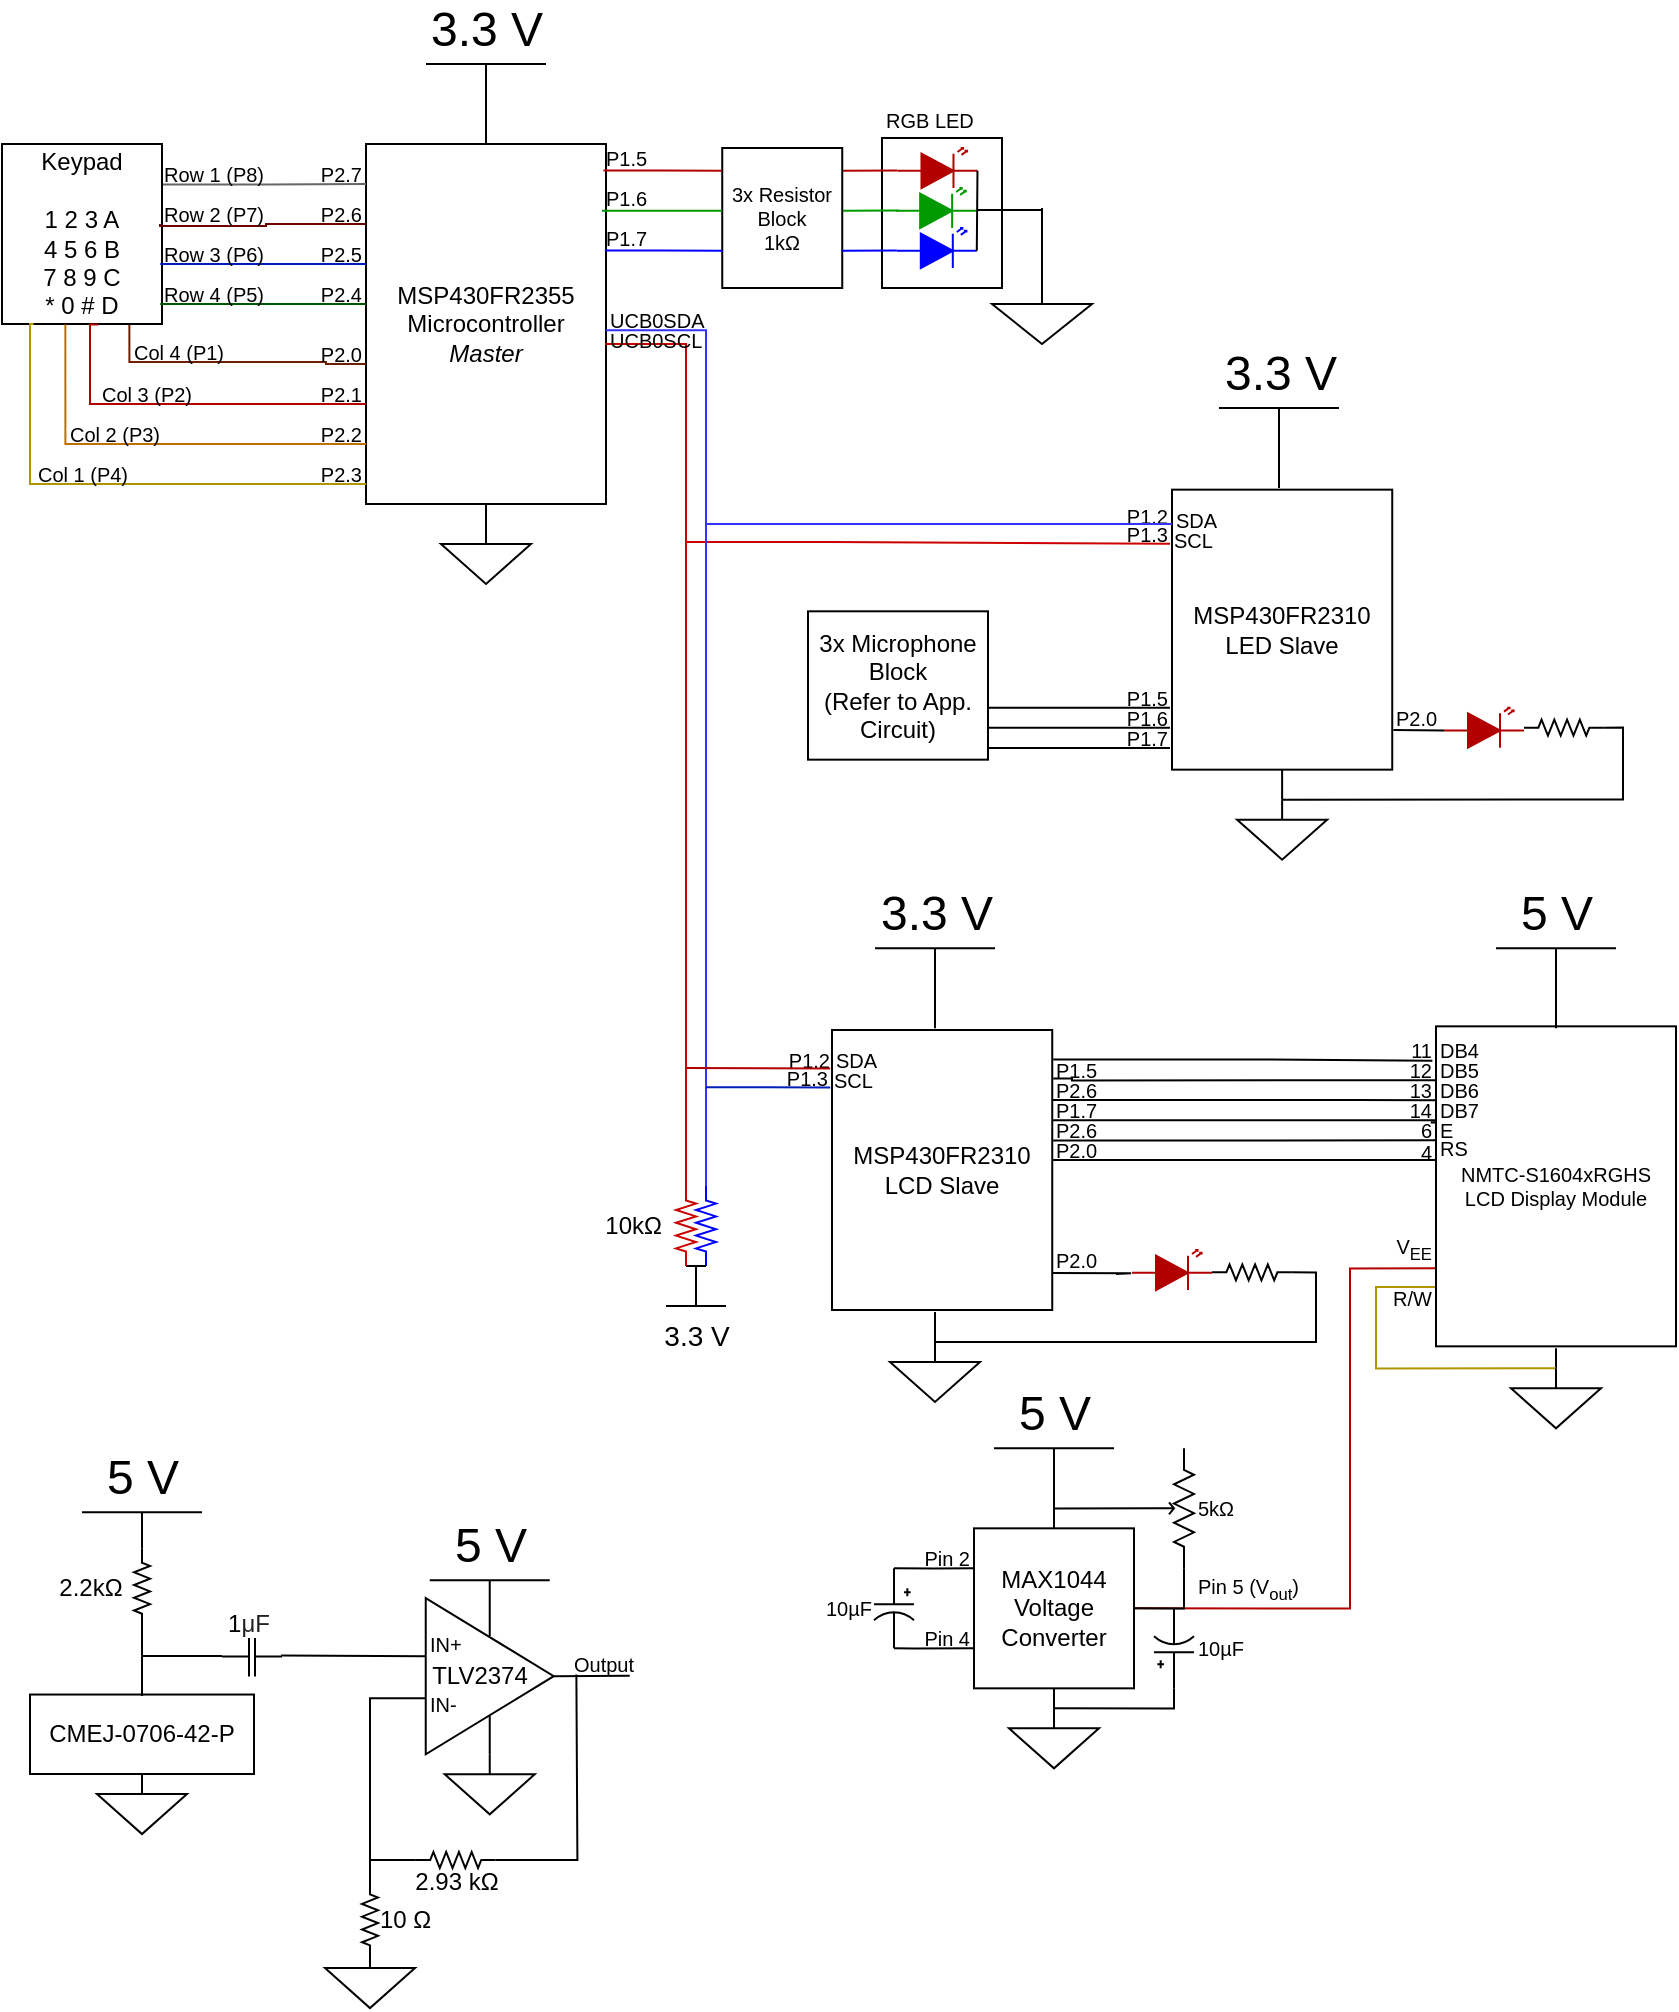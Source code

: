 <mxfile version="26.1.1">
  <diagram name="Page-1" id="yvh2sjZVyP59WFYV-sgf">
    <mxGraphModel dx="538" dy="262" grid="1" gridSize="10" guides="1" tooltips="1" connect="1" arrows="1" fold="1" page="1" pageScale="1" pageWidth="850" pageHeight="1100" math="0" shadow="0">
      <root>
        <mxCell id="0" />
        <mxCell id="1" parent="0" />
        <mxCell id="D-WZ0X-Vl4iiZI-Lr6XJ-1" value="MSP430FR2310&lt;br&gt;LED Slave" style="rounded=0;whiteSpace=wrap;html=1;" parent="1" vertex="1">
          <mxGeometry x="591" y="326.83" width="110.12" height="140" as="geometry" />
        </mxCell>
        <mxCell id="D-WZ0X-Vl4iiZI-Lr6XJ-39" value="P1.2" style="text;html=1;strokeColor=none;fillColor=none;align=right;verticalAlign=middle;whiteSpace=wrap;rounded=0;movable=1;resizable=1;rotatable=1;deletable=1;editable=1;connectable=1;fontSize=10;" parent="1" vertex="1">
          <mxGeometry x="560.5" y="335.12" width="30" height="10" as="geometry" />
        </mxCell>
        <mxCell id="D-WZ0X-Vl4iiZI-Lr6XJ-40" value="P1.3" style="text;html=1;strokeColor=none;fillColor=none;align=right;verticalAlign=middle;whiteSpace=wrap;rounded=0;movable=1;resizable=1;rotatable=1;deletable=1;editable=1;connectable=1;fontSize=10;" parent="1" vertex="1">
          <mxGeometry x="560.5" y="344.12" width="30" height="10" as="geometry" />
        </mxCell>
        <mxCell id="D-WZ0X-Vl4iiZI-Lr6XJ-41" value="SDA" style="text;html=1;strokeColor=none;fillColor=none;align=left;verticalAlign=middle;whiteSpace=wrap;rounded=0;movable=1;resizable=1;rotatable=1;deletable=1;editable=1;connectable=1;fontSize=10;" parent="1" vertex="1">
          <mxGeometry x="591.12" y="336.83" width="30" height="10" as="geometry" />
        </mxCell>
        <mxCell id="D-WZ0X-Vl4iiZI-Lr6XJ-42" value="SCL" style="text;html=1;strokeColor=none;fillColor=none;align=left;verticalAlign=middle;whiteSpace=wrap;rounded=0;movable=1;resizable=1;rotatable=1;deletable=1;editable=1;connectable=1;fontSize=10;" parent="1" vertex="1">
          <mxGeometry x="590" y="346.83" width="30" height="10" as="geometry" />
        </mxCell>
        <mxCell id="D-WZ0X-Vl4iiZI-Lr6XJ-43" value="" style="verticalLabelPosition=bottom;shadow=0;dashed=0;align=center;html=1;verticalAlign=top;shape=mxgraph.electrical.opto_electronics.led_2;pointerEvents=1;direction=east;fillColor=#B20000;fontColor=#ffffff;strokeColor=#B20000;" parent="1" vertex="1">
          <mxGeometry x="727" y="435.83" width="40" height="20" as="geometry" />
        </mxCell>
        <mxCell id="D-WZ0X-Vl4iiZI-Lr6XJ-45" value="P2.0" style="text;html=1;strokeColor=none;fillColor=none;align=left;verticalAlign=middle;whiteSpace=wrap;rounded=0;movable=1;resizable=1;rotatable=1;deletable=1;editable=1;connectable=1;fontSize=10;" parent="1" vertex="1">
          <mxGeometry x="701.12" y="435.83" width="30" height="10" as="geometry" />
        </mxCell>
        <mxCell id="D-WZ0X-Vl4iiZI-Lr6XJ-46" value="" style="pointerEvents=1;verticalLabelPosition=bottom;shadow=0;dashed=0;align=center;html=1;verticalAlign=top;shape=mxgraph.electrical.resistors.resistor_2;" parent="1" vertex="1">
          <mxGeometry x="767" y="441.83" width="39.88" height="8" as="geometry" />
        </mxCell>
        <mxCell id="D-WZ0X-Vl4iiZI-Lr6XJ-47" value="" style="endArrow=none;html=1;rounded=0;exitX=1;exitY=0.5;exitDx=0;exitDy=0;exitPerimeter=0;edgeStyle=orthogonalEdgeStyle;entryX=0.5;entryY=0;entryDx=0;entryDy=0;entryPerimeter=0;" parent="1" source="D-WZ0X-Vl4iiZI-Lr6XJ-46" target="D-WZ0X-Vl4iiZI-Lr6XJ-96" edge="1">
          <mxGeometry width="50" height="50" relative="1" as="geometry">
            <mxPoint x="761" y="417.83" as="sourcePoint" />
            <mxPoint x="695" y="481.83" as="targetPoint" />
            <Array as="points">
              <mxPoint x="816.5" y="445.71" />
              <mxPoint x="816.5" y="481.71" />
            </Array>
          </mxGeometry>
        </mxCell>
        <mxCell id="D-WZ0X-Vl4iiZI-Lr6XJ-48" value="MSP430FR2310&lt;br&gt;LCD Slave" style="rounded=0;whiteSpace=wrap;html=1;" parent="1" vertex="1">
          <mxGeometry x="421" y="597" width="110.12" height="140" as="geometry" />
        </mxCell>
        <mxCell id="D-WZ0X-Vl4iiZI-Lr6XJ-49" style="edgeStyle=orthogonalEdgeStyle;rounded=0;orthogonalLoop=1;jettySize=auto;html=1;exitX=1.004;exitY=0.081;exitDx=0;exitDy=0;endArrow=none;endFill=0;exitPerimeter=0;entryX=-0.015;entryY=0.101;entryDx=0;entryDy=0;entryPerimeter=0;fillColor=#f5f5f5;strokeColor=#000000;" parent="1" edge="1">
          <mxGeometry relative="1" as="geometry">
            <mxPoint x="531.6" y="611.72" as="sourcePoint" />
            <mxPoint x="721.2" y="612.33" as="targetPoint" />
            <Array as="points">
              <mxPoint x="626" y="612" />
              <mxPoint x="721" y="612" />
            </Array>
          </mxGeometry>
        </mxCell>
        <mxCell id="D-WZ0X-Vl4iiZI-Lr6XJ-50" style="edgeStyle=orthogonalEdgeStyle;rounded=0;orthogonalLoop=1;jettySize=auto;html=1;endArrow=none;endFill=0;entryX=0;entryY=1;entryDx=0;entryDy=0;exitX=1.004;exitY=0.16;exitDx=0;exitDy=0;exitPerimeter=0;fillColor=#a20025;strokeColor=#000000;" parent="1" target="D-WZ0X-Vl4iiZI-Lr6XJ-93" edge="1">
          <mxGeometry relative="1" as="geometry">
            <mxPoint x="531.6" y="621.2" as="sourcePoint" />
            <mxPoint x="590.94" y="621.08" as="targetPoint" />
            <Array as="points">
              <mxPoint x="541" y="621" />
            </Array>
          </mxGeometry>
        </mxCell>
        <mxCell id="D-WZ0X-Vl4iiZI-Lr6XJ-51" style="edgeStyle=orthogonalEdgeStyle;rounded=0;orthogonalLoop=1;jettySize=auto;html=1;endArrow=none;endFill=0;entryX=0;entryY=0;entryDx=0;entryDy=0;exitX=1;exitY=0.25;exitDx=0;exitDy=0;fillColor=#0050ef;strokeColor=#000000;" parent="1" target="D-WZ0X-Vl4iiZI-Lr6XJ-95" edge="1">
          <mxGeometry relative="1" as="geometry">
            <mxPoint x="531.12" y="632" as="sourcePoint" />
            <mxPoint x="591.06" y="632.42" as="targetPoint" />
            <Array as="points">
              <mxPoint x="683" y="632" />
              <mxPoint x="683" y="632" />
            </Array>
          </mxGeometry>
        </mxCell>
        <mxCell id="D-WZ0X-Vl4iiZI-Lr6XJ-52" style="edgeStyle=orthogonalEdgeStyle;rounded=0;orthogonalLoop=1;jettySize=auto;html=1;endArrow=none;endFill=0;exitX=1.001;exitY=0.332;exitDx=0;exitDy=0;exitPerimeter=0;entryX=-0.088;entryY=1.108;entryDx=0;entryDy=0;entryPerimeter=0;fillColor=#008a00;strokeColor=#000000;" parent="1" target="D-WZ0X-Vl4iiZI-Lr6XJ-95" edge="1">
          <mxGeometry relative="1" as="geometry">
            <mxPoint x="531.24" y="642.1" as="sourcePoint" />
            <mxPoint x="591.24" y="642.14" as="targetPoint" />
            <Array as="points">
              <mxPoint x="730" y="642" />
            </Array>
          </mxGeometry>
        </mxCell>
        <mxCell id="D-WZ0X-Vl4iiZI-Lr6XJ-53" style="edgeStyle=orthogonalEdgeStyle;rounded=0;orthogonalLoop=1;jettySize=auto;html=1;endArrow=none;endFill=0;entryX=0;entryY=1;entryDx=0;entryDy=0;exitX=1.004;exitY=0.417;exitDx=0;exitDy=0;exitPerimeter=0;fillColor=#e3c800;strokeColor=#000000;" parent="1" target="D-WZ0X-Vl4iiZI-Lr6XJ-91" edge="1">
          <mxGeometry relative="1" as="geometry">
            <mxPoint x="531.6" y="652.3" as="sourcePoint" />
            <mxPoint x="591.24" y="652.31" as="targetPoint" />
            <Array as="points">
              <mxPoint x="632" y="652" />
              <mxPoint x="733" y="652" />
            </Array>
          </mxGeometry>
        </mxCell>
        <mxCell id="D-WZ0X-Vl4iiZI-Lr6XJ-54" style="edgeStyle=orthogonalEdgeStyle;rounded=0;orthogonalLoop=1;jettySize=auto;html=1;endArrow=none;endFill=0;exitX=1;exitY=0.5;exitDx=0;exitDy=0;entryX=-0.078;entryY=0.588;entryDx=0;entryDy=0;entryPerimeter=0;fillColor=#f0a30a;strokeColor=#000000;" parent="1" edge="1">
          <mxGeometry relative="1" as="geometry">
            <mxPoint x="531.12" y="662" as="sourcePoint" />
            <mxPoint x="729.66" y="662.05" as="targetPoint" />
            <Array as="points">
              <mxPoint x="683" y="662" />
              <mxPoint x="683" y="662" />
            </Array>
          </mxGeometry>
        </mxCell>
        <mxCell id="D-WZ0X-Vl4iiZI-Lr6XJ-56" value="P1.5" style="text;html=1;strokeColor=none;fillColor=none;align=left;verticalAlign=middle;whiteSpace=wrap;rounded=0;movable=1;resizable=1;rotatable=1;deletable=1;editable=1;connectable=1;fontSize=10;" parent="1" vertex="1">
          <mxGeometry x="531.12" y="612" width="30" height="10" as="geometry" />
        </mxCell>
        <mxCell id="D-WZ0X-Vl4iiZI-Lr6XJ-57" value="&lt;span style=&quot;font-weight: normal;&quot;&gt;P2.6&lt;/span&gt;" style="text;html=1;strokeColor=none;fillColor=none;align=left;verticalAlign=middle;whiteSpace=wrap;rounded=0;movable=1;resizable=1;rotatable=1;deletable=1;editable=1;connectable=1;fontSize=10;fontStyle=1" parent="1" vertex="1">
          <mxGeometry x="531.12" y="622" width="30" height="10" as="geometry" />
        </mxCell>
        <mxCell id="D-WZ0X-Vl4iiZI-Lr6XJ-58" value="P1.7" style="text;html=1;strokeColor=none;fillColor=none;align=left;verticalAlign=middle;whiteSpace=wrap;rounded=0;movable=1;resizable=1;rotatable=1;deletable=1;editable=1;connectable=1;fontSize=10;fontStyle=0" parent="1" vertex="1">
          <mxGeometry x="531.12" y="632" width="30" height="10" as="geometry" />
        </mxCell>
        <mxCell id="D-WZ0X-Vl4iiZI-Lr6XJ-59" value="P2.6" style="text;html=1;strokeColor=none;fillColor=none;align=left;verticalAlign=middle;whiteSpace=wrap;rounded=0;movable=1;resizable=1;rotatable=1;deletable=1;editable=1;connectable=1;fontSize=10;" parent="1" vertex="1">
          <mxGeometry x="531.12" y="642" width="30" height="10" as="geometry" />
        </mxCell>
        <mxCell id="D-WZ0X-Vl4iiZI-Lr6XJ-60" value="P2.0" style="text;html=1;strokeColor=none;fillColor=none;align=left;verticalAlign=middle;whiteSpace=wrap;rounded=0;movable=1;resizable=1;rotatable=1;deletable=1;editable=1;connectable=1;fontSize=10;" parent="1" vertex="1">
          <mxGeometry x="531.12" y="652" width="30" height="10" as="geometry" />
        </mxCell>
        <mxCell id="D-WZ0X-Vl4iiZI-Lr6XJ-61" value="P1.2" style="text;html=1;strokeColor=none;fillColor=none;align=right;verticalAlign=middle;whiteSpace=wrap;rounded=0;movable=1;resizable=1;rotatable=1;deletable=1;editable=1;connectable=1;fontSize=10;" parent="1" vertex="1">
          <mxGeometry x="392" y="607" width="30" height="10" as="geometry" />
        </mxCell>
        <mxCell id="D-WZ0X-Vl4iiZI-Lr6XJ-62" value="P1.3" style="text;html=1;strokeColor=none;fillColor=none;align=right;verticalAlign=middle;whiteSpace=wrap;rounded=0;movable=1;resizable=1;rotatable=1;deletable=1;editable=1;connectable=1;fontSize=10;" parent="1" vertex="1">
          <mxGeometry x="391" y="616" width="30" height="10" as="geometry" />
        </mxCell>
        <mxCell id="D-WZ0X-Vl4iiZI-Lr6XJ-63" value="SDA" style="text;html=1;strokeColor=none;fillColor=none;align=left;verticalAlign=middle;whiteSpace=wrap;rounded=0;movable=1;resizable=1;rotatable=1;deletable=1;editable=1;connectable=1;fontSize=10;" parent="1" vertex="1">
          <mxGeometry x="421.12" y="607" width="30" height="10" as="geometry" />
        </mxCell>
        <mxCell id="D-WZ0X-Vl4iiZI-Lr6XJ-64" value="SCL" style="text;html=1;strokeColor=none;fillColor=none;align=left;verticalAlign=middle;whiteSpace=wrap;rounded=0;movable=1;resizable=1;rotatable=1;deletable=1;editable=1;connectable=1;fontSize=10;" parent="1" vertex="1">
          <mxGeometry x="420" y="617" width="30" height="10" as="geometry" />
        </mxCell>
        <mxCell id="D-WZ0X-Vl4iiZI-Lr6XJ-65" style="edgeStyle=orthogonalEdgeStyle;rounded=0;orthogonalLoop=1;jettySize=auto;html=1;exitX=0.5;exitY=1;exitDx=0;exitDy=0;entryX=0.5;entryY=0;entryDx=0;entryDy=0;entryPerimeter=0;fontSize=10;endArrow=none;endFill=0;" parent="1" source="D-WZ0X-Vl4iiZI-Lr6XJ-69" target="D-WZ0X-Vl4iiZI-Lr6XJ-73" edge="1">
          <mxGeometry relative="1" as="geometry" />
        </mxCell>
        <mxCell id="D-WZ0X-Vl4iiZI-Lr6XJ-66" style="edgeStyle=orthogonalEdgeStyle;rounded=0;orthogonalLoop=1;jettySize=auto;html=1;exitX=1;exitY=0.5;exitDx=0;exitDy=0;entryX=1;entryY=0.5;entryDx=0;entryDy=0;entryPerimeter=0;strokeColor=#FFFFFF;fontSize=10;endArrow=none;endFill=0;" parent="1" source="D-WZ0X-Vl4iiZI-Lr6XJ-69" target="D-WZ0X-Vl4iiZI-Lr6XJ-71" edge="1">
          <mxGeometry relative="1" as="geometry" />
        </mxCell>
        <mxCell id="D-WZ0X-Vl4iiZI-Lr6XJ-67" style="edgeStyle=orthogonalEdgeStyle;rounded=0;orthogonalLoop=1;jettySize=auto;html=1;exitX=1;exitY=0.5;exitDx=0;exitDy=0;strokeColor=#B20000;fontSize=10;endArrow=none;endFill=0;entryX=0;entryY=0.75;entryDx=0;entryDy=0;fillColor=#e51400;" parent="1" source="D-WZ0X-Vl4iiZI-Lr6XJ-69" edge="1">
          <mxGeometry relative="1" as="geometry">
            <mxPoint x="723" y="716.17" as="targetPoint" />
            <Array as="points">
              <mxPoint x="680" y="886" />
              <mxPoint x="680" y="716" />
            </Array>
          </mxGeometry>
        </mxCell>
        <mxCell id="D-WZ0X-Vl4iiZI-Lr6XJ-68" style="edgeStyle=orthogonalEdgeStyle;rounded=0;orthogonalLoop=1;jettySize=auto;html=1;exitX=0.5;exitY=0;exitDx=0;exitDy=0;entryX=0.5;entryY=1;entryDx=0;entryDy=0;entryPerimeter=0;fontSize=12;endArrow=none;endFill=0;" parent="1" source="D-WZ0X-Vl4iiZI-Lr6XJ-69" target="D-WZ0X-Vl4iiZI-Lr6XJ-72" edge="1">
          <mxGeometry relative="1" as="geometry">
            <Array as="points">
              <mxPoint x="532" y="836.17" />
            </Array>
          </mxGeometry>
        </mxCell>
        <mxCell id="D-WZ0X-Vl4iiZI-Lr6XJ-69" value="MAX1044&lt;br&gt;Voltage Converter" style="rounded=0;whiteSpace=wrap;html=1;" parent="1" vertex="1">
          <mxGeometry x="492" y="846.17" width="80" height="80" as="geometry" />
        </mxCell>
        <mxCell id="D-WZ0X-Vl4iiZI-Lr6XJ-70" style="edgeStyle=orthogonalEdgeStyle;rounded=0;orthogonalLoop=1;jettySize=auto;html=1;exitX=0;exitY=0.5;exitDx=0;exitDy=0;exitPerimeter=0;entryX=0.5;entryY=0;entryDx=0;entryDy=0;entryPerimeter=0;fontSize=10;endArrow=none;endFill=0;" parent="1" source="D-WZ0X-Vl4iiZI-Lr6XJ-71" target="D-WZ0X-Vl4iiZI-Lr6XJ-73" edge="1">
          <mxGeometry relative="1" as="geometry">
            <Array as="points">
              <mxPoint x="592" y="936.17" />
            </Array>
          </mxGeometry>
        </mxCell>
        <mxCell id="D-WZ0X-Vl4iiZI-Lr6XJ-71" value="10µF" style="pointerEvents=1;verticalLabelPosition=middle;shadow=0;dashed=0;align=left;html=1;verticalAlign=middle;shape=mxgraph.electrical.capacitors.capacitor_3;fontSize=10;direction=north;labelPosition=right;" parent="1" vertex="1">
          <mxGeometry x="582" y="886.17" width="20" height="40" as="geometry" />
        </mxCell>
        <mxCell id="D-WZ0X-Vl4iiZI-Lr6XJ-72" value="5kΩ" style="pointerEvents=1;verticalLabelPosition=middle;shadow=0;dashed=0;align=left;html=1;verticalAlign=middle;shape=mxgraph.electrical.resistors.potentiometer_2;fontSize=10;direction=south;labelPosition=right;" parent="1" vertex="1">
          <mxGeometry x="582" y="806.17" width="20" height="60" as="geometry" />
        </mxCell>
        <mxCell id="D-WZ0X-Vl4iiZI-Lr6XJ-73" value="" style="pointerEvents=1;verticalLabelPosition=bottom;shadow=0;dashed=0;align=center;html=1;verticalAlign=top;shape=mxgraph.electrical.signal_sources.signal_ground;" parent="1" vertex="1">
          <mxGeometry x="509.5" y="936.17" width="45" height="30" as="geometry" />
        </mxCell>
        <mxCell id="D-WZ0X-Vl4iiZI-Lr6XJ-74" style="edgeStyle=orthogonalEdgeStyle;rounded=0;orthogonalLoop=1;jettySize=auto;html=1;exitX=0.5;exitY=0;exitDx=0;exitDy=0;exitPerimeter=0;entryX=0.5;entryY=0;entryDx=0;entryDy=0;strokeColor=#FFFFFF;fontSize=10;endArrow=none;endFill=0;" parent="1" source="D-WZ0X-Vl4iiZI-Lr6XJ-75" target="D-WZ0X-Vl4iiZI-Lr6XJ-69" edge="1">
          <mxGeometry relative="1" as="geometry" />
        </mxCell>
        <mxCell id="D-WZ0X-Vl4iiZI-Lr6XJ-75" value="5 V" style="verticalLabelPosition=top;verticalAlign=bottom;shape=mxgraph.electrical.signal_sources.vdd;shadow=0;dashed=0;align=center;strokeWidth=1;fontSize=24;html=1;flipV=1;" parent="1" vertex="1">
          <mxGeometry x="502" y="806.17" width="60" height="40" as="geometry" />
        </mxCell>
        <mxCell id="D-WZ0X-Vl4iiZI-Lr6XJ-76" style="edgeStyle=orthogonalEdgeStyle;rounded=0;orthogonalLoop=1;jettySize=auto;html=1;exitX=0.5;exitY=1;exitDx=0;exitDy=0;entryX=0.5;entryY=0;entryDx=0;entryDy=0;entryPerimeter=0;fontSize=10;endArrow=none;endFill=0;" parent="1" target="D-WZ0X-Vl4iiZI-Lr6XJ-87" edge="1">
          <mxGeometry relative="1" as="geometry">
            <mxPoint x="783" y="756.17" as="sourcePoint" />
          </mxGeometry>
        </mxCell>
        <mxCell id="D-WZ0X-Vl4iiZI-Lr6XJ-77" value="NMTC-S1604xRGHS&lt;br&gt;LCD Display Module" style="rounded=0;whiteSpace=wrap;html=1;fontSize=10;" parent="1" vertex="1">
          <mxGeometry x="723" y="595.17" width="120" height="160" as="geometry" />
        </mxCell>
        <mxCell id="D-WZ0X-Vl4iiZI-Lr6XJ-78" style="edgeStyle=orthogonalEdgeStyle;rounded=0;orthogonalLoop=1;jettySize=auto;html=1;exitX=0;exitY=0.5;exitDx=0;exitDy=0;exitPerimeter=0;entryX=0;entryY=0.25;entryDx=0;entryDy=0;fontSize=10;endArrow=none;endFill=0;" parent="1" source="D-WZ0X-Vl4iiZI-Lr6XJ-80" target="D-WZ0X-Vl4iiZI-Lr6XJ-69" edge="1">
          <mxGeometry relative="1" as="geometry">
            <Array as="points">
              <mxPoint x="472" y="866.17" />
              <mxPoint x="472" y="866.17" />
            </Array>
          </mxGeometry>
        </mxCell>
        <mxCell id="D-WZ0X-Vl4iiZI-Lr6XJ-79" style="edgeStyle=orthogonalEdgeStyle;rounded=0;orthogonalLoop=1;jettySize=auto;html=1;exitX=1;exitY=0.5;exitDx=0;exitDy=0;exitPerimeter=0;entryX=0;entryY=0.75;entryDx=0;entryDy=0;fontSize=10;endArrow=none;endFill=0;" parent="1" source="D-WZ0X-Vl4iiZI-Lr6XJ-80" target="D-WZ0X-Vl4iiZI-Lr6XJ-69" edge="1">
          <mxGeometry relative="1" as="geometry">
            <Array as="points">
              <mxPoint x="462" y="906.17" />
              <mxPoint x="462" y="906.17" />
            </Array>
          </mxGeometry>
        </mxCell>
        <mxCell id="D-WZ0X-Vl4iiZI-Lr6XJ-80" value="10µF" style="pointerEvents=1;verticalLabelPosition=middle;shadow=0;dashed=0;align=right;html=1;verticalAlign=middle;shape=mxgraph.electrical.capacitors.capacitor_3;fontSize=10;direction=south;labelPosition=left;" parent="1" vertex="1">
          <mxGeometry x="442" y="866.17" width="20" height="40" as="geometry" />
        </mxCell>
        <mxCell id="D-WZ0X-Vl4iiZI-Lr6XJ-81" value="Pin 5 (V&lt;sub&gt;out&lt;/sub&gt;)" style="text;html=1;strokeColor=none;fillColor=none;align=left;verticalAlign=bottom;whiteSpace=wrap;rounded=0;movable=1;resizable=1;rotatable=1;deletable=1;editable=1;connectable=1;fontSize=10;" parent="1" vertex="1">
          <mxGeometry x="602" y="876.17" width="57.5" height="10" as="geometry" />
        </mxCell>
        <mxCell id="D-WZ0X-Vl4iiZI-Lr6XJ-82" value="Pin 2" style="text;html=1;strokeColor=none;fillColor=none;align=right;verticalAlign=middle;whiteSpace=wrap;rounded=0;movable=1;resizable=1;rotatable=1;deletable=1;editable=1;connectable=1;fontSize=10;" parent="1" vertex="1">
          <mxGeometry x="462" y="856.17" width="30" height="10" as="geometry" />
        </mxCell>
        <mxCell id="D-WZ0X-Vl4iiZI-Lr6XJ-83" value="Pin 4" style="text;html=1;strokeColor=none;fillColor=none;align=right;verticalAlign=middle;whiteSpace=wrap;rounded=0;movable=1;resizable=1;rotatable=1;deletable=1;editable=1;connectable=1;fontSize=10;" parent="1" vertex="1">
          <mxGeometry x="462" y="896.17" width="30" height="10" as="geometry" />
        </mxCell>
        <mxCell id="D-WZ0X-Vl4iiZI-Lr6XJ-84" value="V&lt;sub&gt;EE&lt;/sub&gt;" style="text;html=1;strokeColor=none;fillColor=none;align=right;verticalAlign=bottom;whiteSpace=wrap;rounded=0;movable=1;resizable=1;rotatable=1;deletable=1;editable=1;connectable=1;fontSize=10;" parent="1" vertex="1">
          <mxGeometry x="693" y="706.17" width="30" height="10" as="geometry" />
        </mxCell>
        <mxCell id="D-WZ0X-Vl4iiZI-Lr6XJ-85" style="edgeStyle=orthogonalEdgeStyle;rounded=0;orthogonalLoop=1;jettySize=auto;html=1;strokeColor=#B09500;fontSize=10;endArrow=none;endFill=0;entryX=-0.004;entryY=0.808;entryDx=0;entryDy=0;entryPerimeter=0;exitX=0.5;exitY=0;exitDx=0;exitDy=0;exitPerimeter=0;fillColor=#e3c800;" parent="1" source="D-WZ0X-Vl4iiZI-Lr6XJ-87" edge="1">
          <mxGeometry relative="1" as="geometry">
            <mxPoint x="722.52" y="725.45" as="targetPoint" />
            <mxPoint x="703" y="796.17" as="sourcePoint" />
            <Array as="points">
              <mxPoint x="693" y="766.17" />
              <mxPoint x="693" y="725.17" />
            </Array>
          </mxGeometry>
        </mxCell>
        <mxCell id="D-WZ0X-Vl4iiZI-Lr6XJ-86" value="R/W" style="text;html=1;strokeColor=none;fillColor=none;align=right;verticalAlign=middle;whiteSpace=wrap;rounded=0;movable=1;resizable=1;rotatable=1;deletable=1;editable=1;connectable=1;fontSize=10;" parent="1" vertex="1">
          <mxGeometry x="693" y="726.17" width="30" height="10" as="geometry" />
        </mxCell>
        <mxCell id="D-WZ0X-Vl4iiZI-Lr6XJ-87" value="" style="pointerEvents=1;verticalLabelPosition=bottom;shadow=0;dashed=0;align=center;html=1;verticalAlign=top;shape=mxgraph.electrical.signal_sources.signal_ground;" parent="1" vertex="1">
          <mxGeometry x="760.5" y="766.17" width="45" height="30" as="geometry" />
        </mxCell>
        <mxCell id="D-WZ0X-Vl4iiZI-Lr6XJ-88" style="edgeStyle=orthogonalEdgeStyle;rounded=0;orthogonalLoop=1;jettySize=auto;html=1;exitX=0.5;exitY=0;exitDx=0;exitDy=0;exitPerimeter=0;entryX=0.5;entryY=0;entryDx=0;entryDy=0;strokeColor=#FFFFFF;fontSize=10;endArrow=none;endFill=0;" parent="1" source="D-WZ0X-Vl4iiZI-Lr6XJ-89" edge="1">
          <mxGeometry relative="1" as="geometry">
            <mxPoint x="783" y="596.17" as="targetPoint" />
          </mxGeometry>
        </mxCell>
        <mxCell id="D-WZ0X-Vl4iiZI-Lr6XJ-89" value="5&amp;nbsp;V" style="verticalLabelPosition=top;verticalAlign=bottom;shape=mxgraph.electrical.signal_sources.vdd;shadow=0;dashed=0;align=center;strokeWidth=1;fontSize=24;html=1;flipV=1;" parent="1" vertex="1">
          <mxGeometry x="753" y="556.17" width="60" height="40" as="geometry" />
        </mxCell>
        <mxCell id="D-WZ0X-Vl4iiZI-Lr6XJ-90" style="edgeStyle=orthogonalEdgeStyle;rounded=0;orthogonalLoop=1;jettySize=auto;html=1;exitX=1;exitY=0.5;exitDx=0;exitDy=0;fontSize=10;endArrow=none;endFill=0;entryX=1;entryY=0.25;entryDx=0;entryDy=0;entryPerimeter=0;" parent="1" source="D-WZ0X-Vl4iiZI-Lr6XJ-69" target="D-WZ0X-Vl4iiZI-Lr6XJ-72" edge="1">
          <mxGeometry relative="1" as="geometry">
            <mxPoint x="752" y="866.17" as="targetPoint" />
            <mxPoint x="572" y="886.202" as="sourcePoint" />
            <Array as="points">
              <mxPoint x="597" y="886.17" />
            </Array>
          </mxGeometry>
        </mxCell>
        <mxCell id="D-WZ0X-Vl4iiZI-Lr6XJ-91" value="E" style="text;html=1;strokeColor=none;fillColor=none;align=left;verticalAlign=middle;whiteSpace=wrap;rounded=0;movable=1;resizable=1;rotatable=1;deletable=1;editable=1;connectable=1;fontSize=10;fontStyle=0" parent="1" vertex="1">
          <mxGeometry x="723" y="642.17" width="30" height="10" as="geometry" />
        </mxCell>
        <mxCell id="D-WZ0X-Vl4iiZI-Lr6XJ-92" value="DB4" style="text;html=1;strokeColor=none;fillColor=none;align=left;verticalAlign=middle;whiteSpace=wrap;rounded=0;movable=1;resizable=1;rotatable=1;deletable=1;editable=1;connectable=1;fontSize=10;fontStyle=0" parent="1" vertex="1">
          <mxGeometry x="723" y="602.17" width="30" height="10" as="geometry" />
        </mxCell>
        <mxCell id="D-WZ0X-Vl4iiZI-Lr6XJ-93" value="DB5" style="text;html=1;strokeColor=none;fillColor=none;align=left;verticalAlign=middle;whiteSpace=wrap;rounded=0;movable=1;resizable=1;rotatable=1;deletable=1;editable=1;connectable=1;fontSize=10;fontStyle=0" parent="1" vertex="1">
          <mxGeometry x="723" y="612.17" width="30" height="10" as="geometry" />
        </mxCell>
        <mxCell id="D-WZ0X-Vl4iiZI-Lr6XJ-94" value="DB6" style="text;html=1;strokeColor=none;fillColor=none;align=left;verticalAlign=middle;whiteSpace=wrap;rounded=0;movable=1;resizable=1;rotatable=1;deletable=1;editable=1;connectable=1;fontSize=10;fontStyle=0" parent="1" vertex="1">
          <mxGeometry x="723" y="622.17" width="30" height="10" as="geometry" />
        </mxCell>
        <mxCell id="D-WZ0X-Vl4iiZI-Lr6XJ-95" value="DB7" style="text;html=1;strokeColor=none;fillColor=none;align=left;verticalAlign=middle;whiteSpace=wrap;rounded=0;movable=1;resizable=1;rotatable=1;deletable=1;editable=1;connectable=1;fontSize=10;fontStyle=0" parent="1" vertex="1">
          <mxGeometry x="723" y="632.17" width="30" height="10" as="geometry" />
        </mxCell>
        <mxCell id="D-WZ0X-Vl4iiZI-Lr6XJ-96" value="" style="pointerEvents=1;verticalLabelPosition=bottom;shadow=0;dashed=0;align=center;html=1;verticalAlign=top;shape=mxgraph.electrical.signal_sources.signal_ground;" parent="1" vertex="1">
          <mxGeometry x="623.56" y="481.83" width="45" height="30" as="geometry" />
        </mxCell>
        <mxCell id="D-WZ0X-Vl4iiZI-Lr6XJ-97" value="" style="endArrow=none;html=1;rounded=0;entryX=0.5;entryY=1;entryDx=0;entryDy=0;exitX=0.5;exitY=0;exitDx=0;exitDy=0;exitPerimeter=0;" parent="1" source="D-WZ0X-Vl4iiZI-Lr6XJ-96" target="D-WZ0X-Vl4iiZI-Lr6XJ-1" edge="1">
          <mxGeometry width="50" height="50" relative="1" as="geometry">
            <mxPoint x="865" y="661.83" as="sourcePoint" />
            <mxPoint x="915" y="611.83" as="targetPoint" />
          </mxGeometry>
        </mxCell>
        <mxCell id="D-WZ0X-Vl4iiZI-Lr6XJ-98" value="" style="verticalLabelPosition=bottom;shadow=0;dashed=0;align=center;html=1;verticalAlign=top;shape=mxgraph.electrical.opto_electronics.led_2;pointerEvents=1;direction=east;fillColor=#B20000;fontColor=#ffffff;strokeColor=#B20000;" parent="1" vertex="1">
          <mxGeometry x="571.0" y="707" width="40" height="20" as="geometry" />
        </mxCell>
        <mxCell id="D-WZ0X-Vl4iiZI-Lr6XJ-99" style="edgeStyle=orthogonalEdgeStyle;rounded=0;orthogonalLoop=1;jettySize=auto;html=1;endArrow=none;endFill=0;exitX=1.004;exitY=0.663;exitDx=0;exitDy=0;exitPerimeter=0;fillColor=#a0522d;strokeColor=#000000;" parent="1" edge="1">
          <mxGeometry relative="1" as="geometry">
            <mxPoint x="531.04" y="718.56" as="sourcePoint" />
            <mxPoint x="563" y="719" as="targetPoint" />
            <Array as="points">
              <mxPoint x="570.56" y="719" />
            </Array>
          </mxGeometry>
        </mxCell>
        <mxCell id="D-WZ0X-Vl4iiZI-Lr6XJ-100" value="P2.0" style="text;html=1;strokeColor=none;fillColor=none;align=left;verticalAlign=middle;whiteSpace=wrap;rounded=0;movable=1;resizable=1;rotatable=1;deletable=1;editable=1;connectable=1;fontSize=10;" parent="1" vertex="1">
          <mxGeometry x="530.56" y="707" width="30" height="10" as="geometry" />
        </mxCell>
        <mxCell id="D-WZ0X-Vl4iiZI-Lr6XJ-101" value="" style="pointerEvents=1;verticalLabelPosition=bottom;shadow=0;dashed=0;align=center;html=1;verticalAlign=top;shape=mxgraph.electrical.resistors.resistor_2;" parent="1" vertex="1">
          <mxGeometry x="611.0" y="714.17" width="39.88" height="8" as="geometry" />
        </mxCell>
        <mxCell id="D-WZ0X-Vl4iiZI-Lr6XJ-102" value="" style="endArrow=none;html=1;rounded=0;exitX=1;exitY=0.5;exitDx=0;exitDy=0;exitPerimeter=0;edgeStyle=orthogonalEdgeStyle;entryX=0.5;entryY=0;entryDx=0;entryDy=0;entryPerimeter=0;" parent="1" source="D-WZ0X-Vl4iiZI-Lr6XJ-101" target="D-WZ0X-Vl4iiZI-Lr6XJ-103" edge="1">
          <mxGeometry width="50" height="50" relative="1" as="geometry">
            <mxPoint x="587.44" y="689" as="sourcePoint" />
            <mxPoint x="521.44" y="753" as="targetPoint" />
            <Array as="points">
              <mxPoint x="663" y="718" />
              <mxPoint x="663" y="753" />
            </Array>
          </mxGeometry>
        </mxCell>
        <mxCell id="D-WZ0X-Vl4iiZI-Lr6XJ-103" value="" style="pointerEvents=1;verticalLabelPosition=bottom;shadow=0;dashed=0;align=center;html=1;verticalAlign=top;shape=mxgraph.electrical.signal_sources.signal_ground;" parent="1" vertex="1">
          <mxGeometry x="450" y="753" width="45" height="30" as="geometry" />
        </mxCell>
        <mxCell id="D-WZ0X-Vl4iiZI-Lr6XJ-104" value="" style="endArrow=none;html=1;rounded=0;entryX=0.5;entryY=1;entryDx=0;entryDy=0;exitX=0.5;exitY=0;exitDx=0;exitDy=0;exitPerimeter=0;" parent="1" source="D-WZ0X-Vl4iiZI-Lr6XJ-103" edge="1">
          <mxGeometry width="50" height="50" relative="1" as="geometry">
            <mxPoint x="691.44" y="933" as="sourcePoint" />
            <mxPoint x="472.5" y="738" as="targetPoint" />
          </mxGeometry>
        </mxCell>
        <mxCell id="D-WZ0X-Vl4iiZI-Lr6XJ-106" value="3.3 V" style="verticalLabelPosition=top;verticalAlign=bottom;shape=mxgraph.electrical.signal_sources.vdd;shadow=0;dashed=0;align=center;strokeWidth=1;fontSize=24;html=1;flipV=1;" parent="1" vertex="1">
          <mxGeometry x="442.5" y="556.17" width="60" height="40" as="geometry" />
        </mxCell>
        <mxCell id="D-WZ0X-Vl4iiZI-Lr6XJ-107" style="edgeStyle=orthogonalEdgeStyle;rounded=0;orthogonalLoop=1;jettySize=auto;html=1;exitX=0.5;exitY=0;exitDx=0;exitDy=0;exitPerimeter=0;entryX=0.5;entryY=0;entryDx=0;entryDy=0;strokeColor=#FFFFFF;fontSize=10;endArrow=none;endFill=0;" parent="1" source="D-WZ0X-Vl4iiZI-Lr6XJ-108" edge="1">
          <mxGeometry relative="1" as="geometry">
            <mxPoint x="644.5" y="326.0" as="targetPoint" />
          </mxGeometry>
        </mxCell>
        <mxCell id="D-WZ0X-Vl4iiZI-Lr6XJ-108" value="3.3 V" style="verticalLabelPosition=top;verticalAlign=bottom;shape=mxgraph.electrical.signal_sources.vdd;shadow=0;dashed=0;align=center;strokeWidth=1;fontSize=24;html=1;flipV=1;" parent="1" vertex="1">
          <mxGeometry x="614.5" y="286" width="60" height="40" as="geometry" />
        </mxCell>
        <mxCell id="D-WZ0X-Vl4iiZI-Lr6XJ-109" value="6" style="text;html=1;strokeColor=none;fillColor=none;align=right;verticalAlign=middle;whiteSpace=wrap;rounded=0;movable=1;resizable=1;rotatable=1;deletable=1;editable=1;connectable=1;fontSize=10;fontStyle=0" parent="1" vertex="1">
          <mxGeometry x="693" y="642.17" width="30" height="10" as="geometry" />
        </mxCell>
        <mxCell id="D-WZ0X-Vl4iiZI-Lr6XJ-110" value="4" style="text;html=1;strokeColor=none;fillColor=none;align=right;verticalAlign=middle;whiteSpace=wrap;rounded=0;movable=1;resizable=1;rotatable=1;deletable=1;editable=1;connectable=1;fontSize=10;fontStyle=0" parent="1" vertex="1">
          <mxGeometry x="693" y="653.17" width="30" height="10" as="geometry" />
        </mxCell>
        <mxCell id="D-WZ0X-Vl4iiZI-Lr6XJ-111" value="11" style="text;html=1;strokeColor=none;fillColor=none;align=right;verticalAlign=middle;whiteSpace=wrap;rounded=0;movable=1;resizable=1;rotatable=1;deletable=1;editable=1;connectable=1;fontSize=10;fontStyle=0" parent="1" vertex="1">
          <mxGeometry x="693" y="602.17" width="30" height="10" as="geometry" />
        </mxCell>
        <mxCell id="D-WZ0X-Vl4iiZI-Lr6XJ-112" value="12" style="text;html=1;strokeColor=none;fillColor=none;align=right;verticalAlign=middle;whiteSpace=wrap;rounded=0;movable=1;resizable=1;rotatable=1;deletable=1;editable=1;connectable=1;fontSize=10;fontStyle=0" parent="1" vertex="1">
          <mxGeometry x="693" y="612.17" width="30" height="10" as="geometry" />
        </mxCell>
        <mxCell id="D-WZ0X-Vl4iiZI-Lr6XJ-113" value="13" style="text;html=1;strokeColor=none;fillColor=none;align=right;verticalAlign=middle;whiteSpace=wrap;rounded=0;movable=1;resizable=1;rotatable=1;deletable=1;editable=1;connectable=1;fontSize=10;fontStyle=0" parent="1" vertex="1">
          <mxGeometry x="693" y="622.17" width="30" height="10" as="geometry" />
        </mxCell>
        <mxCell id="D-WZ0X-Vl4iiZI-Lr6XJ-114" value="14" style="text;html=1;strokeColor=none;fillColor=none;align=right;verticalAlign=middle;whiteSpace=wrap;rounded=0;movable=1;resizable=1;rotatable=1;deletable=1;editable=1;connectable=1;fontSize=10;fontStyle=0" parent="1" vertex="1">
          <mxGeometry x="693" y="632.17" width="30" height="10" as="geometry" />
        </mxCell>
        <mxCell id="D-WZ0X-Vl4iiZI-Lr6XJ-115" value="RS" style="text;html=1;strokeColor=none;fillColor=none;align=left;verticalAlign=middle;whiteSpace=wrap;rounded=0;movable=1;resizable=1;rotatable=1;deletable=1;editable=1;connectable=1;fontSize=10;fontStyle=0" parent="1" vertex="1">
          <mxGeometry x="723" y="651.17" width="30" height="10" as="geometry" />
        </mxCell>
        <mxCell id="D-WZ0X-Vl4iiZI-Lr6XJ-116" style="edgeStyle=orthogonalEdgeStyle;rounded=0;orthogonalLoop=1;jettySize=auto;html=1;exitX=0.5;exitY=1;exitDx=0;exitDy=0;entryX=0.5;entryY=0;entryDx=0;entryDy=0;entryPerimeter=0;endArrow=none;endFill=0;" parent="1" source="D-WZ0X-Vl4iiZI-Lr6XJ-117" target="D-WZ0X-Vl4iiZI-Lr6XJ-122" edge="1">
          <mxGeometry relative="1" as="geometry" />
        </mxCell>
        <mxCell id="D-WZ0X-Vl4iiZI-Lr6XJ-117" value="MSP430FR2355&lt;br&gt;Microcontroller&lt;br&gt;&lt;i&gt;Master&lt;/i&gt;" style="rounded=0;whiteSpace=wrap;html=1;" parent="1" vertex="1">
          <mxGeometry x="188" y="154" width="120" height="180" as="geometry" />
        </mxCell>
        <mxCell id="D-WZ0X-Vl4iiZI-Lr6XJ-118" style="edgeStyle=orthogonalEdgeStyle;rounded=0;orthogonalLoop=1;jettySize=auto;html=1;exitX=1.005;exitY=0.403;exitDx=0;exitDy=0;entryX=1;entryY=1;entryDx=0;entryDy=0;endArrow=none;endFill=0;exitPerimeter=0;fillColor=#f5f5f5;strokeColor=#666666;" parent="1" target="D-WZ0X-Vl4iiZI-Lr6XJ-130" edge="1">
          <mxGeometry relative="1" as="geometry">
            <mxPoint x="78.4" y="174.27" as="sourcePoint" />
            <mxPoint x="197.88" y="174.8" as="targetPoint" />
            <Array as="points">
              <mxPoint x="138" y="174" />
              <mxPoint x="138" y="174" />
            </Array>
          </mxGeometry>
        </mxCell>
        <mxCell id="D-WZ0X-Vl4iiZI-Lr6XJ-119" value="Keypad&lt;br&gt;&lt;br&gt;1 2 3 A&lt;br&gt;4 5 6 B&lt;br&gt;7 8 9 C&lt;br&gt;* 0 # D" style="rounded=0;whiteSpace=wrap;html=1;" parent="1" vertex="1">
          <mxGeometry x="6" y="154" width="80" height="90" as="geometry" />
        </mxCell>
        <mxCell id="D-WZ0X-Vl4iiZI-Lr6XJ-120" style="edgeStyle=orthogonalEdgeStyle;rounded=0;orthogonalLoop=1;jettySize=auto;html=1;exitX=0.5;exitY=0;exitDx=0;exitDy=0;exitPerimeter=0;entryX=0.5;entryY=0;entryDx=0;entryDy=0;endArrow=none;endFill=0;" parent="1" source="D-WZ0X-Vl4iiZI-Lr6XJ-121" target="D-WZ0X-Vl4iiZI-Lr6XJ-117" edge="1">
          <mxGeometry relative="1" as="geometry" />
        </mxCell>
        <mxCell id="D-WZ0X-Vl4iiZI-Lr6XJ-121" value="3.3 V" style="verticalLabelPosition=top;verticalAlign=bottom;shape=mxgraph.electrical.signal_sources.vdd;shadow=0;dashed=0;align=center;strokeWidth=1;fontSize=24;html=1;flipV=1;" parent="1" vertex="1">
          <mxGeometry x="218" y="114" width="60" height="40" as="geometry" />
        </mxCell>
        <mxCell id="D-WZ0X-Vl4iiZI-Lr6XJ-122" value="" style="pointerEvents=1;verticalLabelPosition=bottom;shadow=0;dashed=0;align=center;html=1;verticalAlign=top;shape=mxgraph.electrical.signal_sources.signal_ground;" parent="1" vertex="1">
          <mxGeometry x="225.5" y="344" width="45" height="30" as="geometry" />
        </mxCell>
        <mxCell id="D-WZ0X-Vl4iiZI-Lr6XJ-123" value="Row 1 (P8)" style="text;html=1;strokeColor=none;fillColor=none;align=left;verticalAlign=middle;whiteSpace=wrap;rounded=0;movable=1;resizable=1;rotatable=1;deletable=1;editable=1;connectable=1;fontSize=10;" parent="1" vertex="1">
          <mxGeometry x="85" y="164" width="60" height="10" as="geometry" />
        </mxCell>
        <mxCell id="D-WZ0X-Vl4iiZI-Lr6XJ-124" style="edgeStyle=orthogonalEdgeStyle;rounded=0;orthogonalLoop=1;jettySize=auto;html=1;exitX=0;exitY=1;exitDx=0;exitDy=0;entryX=1;entryY=1;entryDx=0;entryDy=0;endArrow=none;endFill=0;fillColor=#a20025;strokeColor=#6F0000;" parent="1" source="D-WZ0X-Vl4iiZI-Lr6XJ-125" target="D-WZ0X-Vl4iiZI-Lr6XJ-131" edge="1">
          <mxGeometry relative="1" as="geometry">
            <mxPoint x="78.4" y="194.27" as="sourcePoint" />
            <mxPoint x="197.88" y="194.8" as="targetPoint" />
            <Array as="points">
              <mxPoint x="138" y="195" />
            </Array>
          </mxGeometry>
        </mxCell>
        <mxCell id="D-WZ0X-Vl4iiZI-Lr6XJ-125" value="Row 2 (P7)" style="text;html=1;strokeColor=none;fillColor=none;align=left;verticalAlign=middle;whiteSpace=wrap;rounded=0;movable=1;resizable=1;rotatable=1;deletable=1;editable=1;connectable=1;fontSize=10;" parent="1" vertex="1">
          <mxGeometry x="85" y="184" width="60" height="10" as="geometry" />
        </mxCell>
        <mxCell id="D-WZ0X-Vl4iiZI-Lr6XJ-126" style="edgeStyle=orthogonalEdgeStyle;rounded=0;orthogonalLoop=1;jettySize=auto;html=1;exitX=0;exitY=1;exitDx=0;exitDy=0;entryX=1;entryY=1;entryDx=0;entryDy=0;endArrow=none;endFill=0;fillColor=#0050ef;strokeColor=#001DBC;" parent="1" source="D-WZ0X-Vl4iiZI-Lr6XJ-127" target="D-WZ0X-Vl4iiZI-Lr6XJ-132" edge="1">
          <mxGeometry relative="1" as="geometry">
            <mxPoint x="78.52" y="214.27" as="sourcePoint" />
            <mxPoint x="198.0" y="214.8" as="targetPoint" />
            <Array as="points">
              <mxPoint x="140" y="214" />
              <mxPoint x="140" y="214" />
            </Array>
          </mxGeometry>
        </mxCell>
        <mxCell id="D-WZ0X-Vl4iiZI-Lr6XJ-127" value="Row 3 (P6)" style="text;html=1;strokeColor=none;fillColor=none;align=left;verticalAlign=middle;whiteSpace=wrap;rounded=0;movable=1;resizable=1;rotatable=1;deletable=1;editable=1;connectable=1;fontSize=10;" parent="1" vertex="1">
          <mxGeometry x="85.12" y="204" width="59.88" height="10" as="geometry" />
        </mxCell>
        <mxCell id="D-WZ0X-Vl4iiZI-Lr6XJ-128" style="edgeStyle=orthogonalEdgeStyle;rounded=0;orthogonalLoop=1;jettySize=auto;html=1;exitX=0;exitY=1;exitDx=0;exitDy=0;entryX=1;entryY=1;entryDx=0;entryDy=0;endArrow=none;endFill=0;fillColor=#008a00;strokeColor=#005700;" parent="1" source="D-WZ0X-Vl4iiZI-Lr6XJ-129" target="D-WZ0X-Vl4iiZI-Lr6XJ-133" edge="1">
          <mxGeometry relative="1" as="geometry">
            <mxPoint x="78.52" y="234.27" as="sourcePoint" />
            <mxPoint x="198.0" y="234.8" as="targetPoint" />
            <Array as="points">
              <mxPoint x="140" y="234" />
              <mxPoint x="140" y="234" />
            </Array>
          </mxGeometry>
        </mxCell>
        <mxCell id="D-WZ0X-Vl4iiZI-Lr6XJ-129" value="Row 4 (P5)" style="text;html=1;strokeColor=none;fillColor=none;align=left;verticalAlign=middle;whiteSpace=wrap;rounded=0;movable=1;resizable=1;rotatable=1;deletable=1;editable=1;connectable=1;fontSize=10;" parent="1" vertex="1">
          <mxGeometry x="85.12" y="224" width="59.88" height="10" as="geometry" />
        </mxCell>
        <mxCell id="D-WZ0X-Vl4iiZI-Lr6XJ-130" value="P2.7" style="text;html=1;strokeColor=none;fillColor=none;align=right;verticalAlign=middle;whiteSpace=wrap;rounded=0;movable=1;resizable=1;rotatable=1;deletable=1;editable=1;connectable=1;fontSize=10;" parent="1" vertex="1">
          <mxGeometry x="158" y="164" width="30" height="10" as="geometry" />
        </mxCell>
        <mxCell id="D-WZ0X-Vl4iiZI-Lr6XJ-131" value="P2.6" style="text;html=1;strokeColor=none;fillColor=none;align=right;verticalAlign=middle;whiteSpace=wrap;rounded=0;movable=1;resizable=1;rotatable=1;deletable=1;editable=1;connectable=1;fontSize=10;" parent="1" vertex="1">
          <mxGeometry x="158" y="184" width="30" height="10" as="geometry" />
        </mxCell>
        <mxCell id="D-WZ0X-Vl4iiZI-Lr6XJ-132" value="P2.5" style="text;html=1;strokeColor=none;fillColor=none;align=right;verticalAlign=middle;whiteSpace=wrap;rounded=0;movable=1;resizable=1;rotatable=1;deletable=1;editable=1;connectable=1;fontSize=10;" parent="1" vertex="1">
          <mxGeometry x="158" y="204" width="30.12" height="10" as="geometry" />
        </mxCell>
        <mxCell id="D-WZ0X-Vl4iiZI-Lr6XJ-133" value="P2.4" style="text;html=1;strokeColor=none;fillColor=none;align=right;verticalAlign=middle;whiteSpace=wrap;rounded=0;movable=1;resizable=1;rotatable=1;deletable=1;editable=1;connectable=1;fontSize=10;" parent="1" vertex="1">
          <mxGeometry x="158" y="224" width="30.12" height="10" as="geometry" />
        </mxCell>
        <mxCell id="D-WZ0X-Vl4iiZI-Lr6XJ-134" style="edgeStyle=orthogonalEdgeStyle;rounded=0;orthogonalLoop=1;jettySize=auto;html=1;exitX=0.198;exitY=1;exitDx=0;exitDy=0;endArrow=none;endFill=0;exitPerimeter=0;fillColor=#e3c800;strokeColor=#B09500;entryX=1;entryY=1;entryDx=0;entryDy=0;" parent="1" source="D-WZ0X-Vl4iiZI-Lr6XJ-119" target="D-WZ0X-Vl4iiZI-Lr6XJ-141" edge="1">
          <mxGeometry relative="1" as="geometry">
            <mxPoint x="-1.48" y="294.0" as="sourcePoint" />
            <mxPoint x="98" y="354" as="targetPoint" />
            <Array as="points">
              <mxPoint x="20" y="244" />
              <mxPoint x="20" y="324" />
            </Array>
          </mxGeometry>
        </mxCell>
        <mxCell id="D-WZ0X-Vl4iiZI-Lr6XJ-135" style="edgeStyle=orthogonalEdgeStyle;rounded=0;orthogonalLoop=1;jettySize=auto;html=1;endArrow=none;endFill=0;exitX=0.796;exitY=1.006;exitDx=0;exitDy=0;exitPerimeter=0;fillColor=#a0522d;strokeColor=#6D1F00;entryX=1;entryY=1;entryDx=0;entryDy=0;" parent="1" source="D-WZ0X-Vl4iiZI-Lr6XJ-119" target="D-WZ0X-Vl4iiZI-Lr6XJ-138" edge="1">
          <mxGeometry relative="1" as="geometry">
            <mxPoint x="78" y="264" as="sourcePoint" />
            <mxPoint x="118" y="274" as="targetPoint" />
            <Array as="points">
              <mxPoint x="70" y="263" />
              <mxPoint x="168" y="263" />
              <mxPoint x="168" y="264" />
            </Array>
          </mxGeometry>
        </mxCell>
        <mxCell id="D-WZ0X-Vl4iiZI-Lr6XJ-136" style="edgeStyle=orthogonalEdgeStyle;rounded=0;orthogonalLoop=1;jettySize=auto;html=1;endArrow=none;endFill=0;exitX=0.396;exitY=1.003;exitDx=0;exitDy=0;exitPerimeter=0;entryX=1;entryY=1;entryDx=0;entryDy=0;fillColor=#f0a30a;strokeColor=#BD7000;" parent="1" source="D-WZ0X-Vl4iiZI-Lr6XJ-119" target="D-WZ0X-Vl4iiZI-Lr6XJ-140" edge="1">
          <mxGeometry relative="1" as="geometry">
            <mxPoint x="78" y="264" as="sourcePoint" />
            <mxPoint x="138" y="284" as="targetPoint" />
            <Array as="points">
              <mxPoint x="38" y="304" />
            </Array>
          </mxGeometry>
        </mxCell>
        <mxCell id="D-WZ0X-Vl4iiZI-Lr6XJ-137" style="edgeStyle=orthogonalEdgeStyle;rounded=0;orthogonalLoop=1;jettySize=auto;html=1;endArrow=none;endFill=0;exitX=0.601;exitY=1.003;exitDx=0;exitDy=0;exitPerimeter=0;entryX=1;entryY=1;entryDx=0;entryDy=0;fillColor=#e51400;strokeColor=#B20000;" parent="1" source="D-WZ0X-Vl4iiZI-Lr6XJ-119" target="D-WZ0X-Vl4iiZI-Lr6XJ-139" edge="1">
          <mxGeometry relative="1" as="geometry">
            <mxPoint x="78" y="264" as="sourcePoint" />
            <mxPoint x="178" y="284" as="targetPoint" />
            <Array as="points">
              <mxPoint x="50" y="244" />
              <mxPoint x="50" y="284" />
            </Array>
          </mxGeometry>
        </mxCell>
        <mxCell id="D-WZ0X-Vl4iiZI-Lr6XJ-138" value="P2.0" style="text;html=1;strokeColor=none;fillColor=none;align=right;verticalAlign=middle;whiteSpace=wrap;rounded=0;movable=1;resizable=1;rotatable=1;deletable=1;editable=1;connectable=1;fontSize=10;" parent="1" vertex="1">
          <mxGeometry x="158" y="254" width="30" height="10" as="geometry" />
        </mxCell>
        <mxCell id="D-WZ0X-Vl4iiZI-Lr6XJ-139" value="P2.1" style="text;html=1;strokeColor=none;fillColor=none;align=right;verticalAlign=middle;whiteSpace=wrap;rounded=0;movable=1;resizable=1;rotatable=1;deletable=1;editable=1;connectable=1;fontSize=10;" parent="1" vertex="1">
          <mxGeometry x="158" y="274" width="30" height="10" as="geometry" />
        </mxCell>
        <mxCell id="D-WZ0X-Vl4iiZI-Lr6XJ-140" value="P2.2" style="text;html=1;strokeColor=none;fillColor=none;align=right;verticalAlign=middle;whiteSpace=wrap;rounded=0;movable=1;resizable=1;rotatable=1;deletable=1;editable=1;connectable=1;fontSize=10;" parent="1" vertex="1">
          <mxGeometry x="158" y="294" width="30.12" height="10" as="geometry" />
        </mxCell>
        <mxCell id="D-WZ0X-Vl4iiZI-Lr6XJ-141" value="P2.3" style="text;html=1;strokeColor=none;fillColor=none;align=right;verticalAlign=middle;whiteSpace=wrap;rounded=0;movable=1;resizable=1;rotatable=1;deletable=1;editable=1;connectable=1;fontSize=10;" parent="1" vertex="1">
          <mxGeometry x="158" y="314" width="30.12" height="10" as="geometry" />
        </mxCell>
        <mxCell id="D-WZ0X-Vl4iiZI-Lr6XJ-144" style="edgeStyle=orthogonalEdgeStyle;rounded=0;orthogonalLoop=1;jettySize=auto;html=1;exitX=0.998;exitY=0.111;exitDx=0;exitDy=0;endArrow=none;endFill=0;exitPerimeter=0;fillColor=#60a917;strokeColor=#CC0000;entryX=0;entryY=1;entryDx=0;entryDy=0;" parent="1" edge="1">
          <mxGeometry relative="1" as="geometry">
            <mxPoint x="307.76" y="253.98" as="sourcePoint" />
            <mxPoint x="590" y="353.83" as="targetPoint" />
            <Array as="points">
              <mxPoint x="348" y="254" />
              <mxPoint x="348" y="353" />
              <mxPoint x="420" y="353" />
            </Array>
          </mxGeometry>
        </mxCell>
        <mxCell id="D-WZ0X-Vl4iiZI-Lr6XJ-145" style="edgeStyle=orthogonalEdgeStyle;rounded=0;orthogonalLoop=1;jettySize=auto;html=1;exitX=0.999;exitY=0.056;exitDx=0;exitDy=0;endArrow=none;endFill=0;exitPerimeter=0;fillColor=#d80073;strokeColor=#3333FF;entryX=0;entryY=0.75;entryDx=0;entryDy=0;" parent="1" target="D-WZ0X-Vl4iiZI-Lr6XJ-41" edge="1">
          <mxGeometry relative="1" as="geometry">
            <mxPoint x="307.88" y="247.08" as="sourcePoint" />
            <mxPoint x="420" y="258" as="targetPoint" />
            <Array as="points">
              <mxPoint x="358" y="247" />
              <mxPoint x="358" y="344" />
              <mxPoint x="591" y="344" />
            </Array>
          </mxGeometry>
        </mxCell>
        <mxCell id="D-WZ0X-Vl4iiZI-Lr6XJ-146" value="UCB0SDA" style="text;html=1;strokeColor=none;fillColor=none;align=left;verticalAlign=middle;whiteSpace=wrap;rounded=0;movable=1;resizable=1;rotatable=1;deletable=1;editable=1;connectable=1;fontSize=10;" parent="1" vertex="1">
          <mxGeometry x="308" y="237" width="50" height="10" as="geometry" />
        </mxCell>
        <mxCell id="D-WZ0X-Vl4iiZI-Lr6XJ-147" value="UCB0SCL" style="text;html=1;strokeColor=none;fillColor=none;align=left;verticalAlign=middle;whiteSpace=wrap;rounded=0;movable=1;resizable=1;rotatable=1;deletable=1;editable=1;connectable=1;fontSize=10;" parent="1" vertex="1">
          <mxGeometry x="308" y="247" width="50" height="10" as="geometry" />
        </mxCell>
        <mxCell id="D-WZ0X-Vl4iiZI-Lr6XJ-148" style="edgeStyle=orthogonalEdgeStyle;rounded=0;orthogonalLoop=1;jettySize=auto;html=1;exitX=1;exitY=0.5;exitDx=0;exitDy=0;exitPerimeter=0;entryX=0.5;entryY=0;entryDx=0;entryDy=0;entryPerimeter=0;fontSize=14;endArrow=none;endFill=0;" parent="1" source="D-WZ0X-Vl4iiZI-Lr6XJ-149" target="D-WZ0X-Vl4iiZI-Lr6XJ-154" edge="1">
          <mxGeometry relative="1" as="geometry" />
        </mxCell>
        <mxCell id="D-WZ0X-Vl4iiZI-Lr6XJ-149" value="" style="pointerEvents=1;verticalLabelPosition=middle;shadow=0;dashed=0;align=right;html=1;verticalAlign=middle;shape=mxgraph.electrical.resistors.resistor_2;direction=south;labelPosition=left;fillColor=#60a917;fontColor=#F0F0F0;strokeColor=#CC0000;" parent="1" vertex="1">
          <mxGeometry x="343" y="675" width="10" height="40" as="geometry" />
        </mxCell>
        <mxCell id="D-WZ0X-Vl4iiZI-Lr6XJ-150" style="edgeStyle=orthogonalEdgeStyle;rounded=0;orthogonalLoop=1;jettySize=auto;html=1;exitX=1;exitY=0.5;exitDx=0;exitDy=0;exitPerimeter=0;entryX=0.5;entryY=0;entryDx=0;entryDy=0;entryPerimeter=0;fontSize=14;endArrow=none;endFill=0;" parent="1" source="D-WZ0X-Vl4iiZI-Lr6XJ-151" target="D-WZ0X-Vl4iiZI-Lr6XJ-154" edge="1">
          <mxGeometry relative="1" as="geometry" />
        </mxCell>
        <mxCell id="D-WZ0X-Vl4iiZI-Lr6XJ-151" value="" style="pointerEvents=1;verticalLabelPosition=bottom;shadow=0;dashed=0;align=center;html=1;verticalAlign=top;shape=mxgraph.electrical.resistors.resistor_2;direction=south;fillColor=#d80073;fontColor=#ffffff;strokeColor=#0000FF;" parent="1" vertex="1">
          <mxGeometry x="353" y="675" width="10" height="40" as="geometry" />
        </mxCell>
        <mxCell id="D-WZ0X-Vl4iiZI-Lr6XJ-152" style="edgeStyle=orthogonalEdgeStyle;rounded=0;orthogonalLoop=1;jettySize=auto;html=1;endArrow=none;endFill=0;fillColor=#d80073;strokeColor=#3333FF;entryX=0;entryY=0.5;entryDx=0;entryDy=0;entryPerimeter=0;exitX=1;exitY=1;exitDx=0;exitDy=0;" parent="1" source="D-WZ0X-Vl4iiZI-Lr6XJ-147" target="D-WZ0X-Vl4iiZI-Lr6XJ-151" edge="1">
          <mxGeometry relative="1" as="geometry">
            <mxPoint x="358" y="370" as="sourcePoint" />
            <mxPoint x="398" y="660" as="targetPoint" />
            <Array as="points" />
          </mxGeometry>
        </mxCell>
        <mxCell id="D-WZ0X-Vl4iiZI-Lr6XJ-153" style="edgeStyle=orthogonalEdgeStyle;rounded=0;orthogonalLoop=1;jettySize=auto;html=1;endArrow=none;endFill=0;fillColor=#60a917;strokeColor=#CC0000;entryX=0;entryY=0.5;entryDx=0;entryDy=0;entryPerimeter=0;" parent="1" target="D-WZ0X-Vl4iiZI-Lr6XJ-149" edge="1">
          <mxGeometry relative="1" as="geometry">
            <mxPoint x="348" y="266" as="sourcePoint" />
            <mxPoint x="378" y="660" as="targetPoint" />
            <Array as="points">
              <mxPoint x="348" y="380" />
            </Array>
          </mxGeometry>
        </mxCell>
        <mxCell id="D-WZ0X-Vl4iiZI-Lr6XJ-154" value="3.3 V" style="verticalLabelPosition=bottom;verticalAlign=top;shape=mxgraph.electrical.signal_sources.vdd;shadow=0;dashed=0;align=center;strokeWidth=1;fontSize=14;html=1;flipV=1;direction=west;labelPosition=center;" parent="1" vertex="1">
          <mxGeometry x="338" y="725" width="30" height="10" as="geometry" />
        </mxCell>
        <mxCell id="D-WZ0X-Vl4iiZI-Lr6XJ-155" value="10kΩ" style="text;html=1;align=right;verticalAlign=middle;whiteSpace=wrap;rounded=0;" parent="1" vertex="1">
          <mxGeometry x="303" y="690" width="35" height="10" as="geometry" />
        </mxCell>
        <mxCell id="D-WZ0X-Vl4iiZI-Lr6XJ-156" value="Col 4 (P1)" style="text;html=1;strokeColor=none;fillColor=none;align=left;verticalAlign=middle;whiteSpace=wrap;rounded=0;movable=1;resizable=1;rotatable=1;deletable=1;editable=1;connectable=1;fontSize=10;" parent="1" vertex="1">
          <mxGeometry x="70" y="253" width="59.88" height="10" as="geometry" />
        </mxCell>
        <mxCell id="D-WZ0X-Vl4iiZI-Lr6XJ-157" value="Col 3 (P2)" style="text;html=1;strokeColor=none;fillColor=none;align=left;verticalAlign=middle;whiteSpace=wrap;rounded=0;movable=1;resizable=1;rotatable=1;deletable=1;editable=1;connectable=1;fontSize=10;" parent="1" vertex="1">
          <mxGeometry x="54" y="274" width="59.88" height="10" as="geometry" />
        </mxCell>
        <mxCell id="D-WZ0X-Vl4iiZI-Lr6XJ-158" value="Col 2 (P3)" style="text;html=1;strokeColor=none;fillColor=none;align=left;verticalAlign=middle;whiteSpace=wrap;rounded=0;movable=1;resizable=1;rotatable=1;deletable=1;editable=1;connectable=1;fontSize=10;" parent="1" vertex="1">
          <mxGeometry x="38" y="294" width="59.88" height="10" as="geometry" />
        </mxCell>
        <mxCell id="D-WZ0X-Vl4iiZI-Lr6XJ-159" value="Col 1 (P4)" style="text;html=1;strokeColor=none;fillColor=none;align=left;verticalAlign=middle;whiteSpace=wrap;rounded=0;movable=1;resizable=1;rotatable=1;deletable=1;editable=1;connectable=1;fontSize=10;" parent="1" vertex="1">
          <mxGeometry x="22" y="314" width="59.88" height="10" as="geometry" />
        </mxCell>
        <mxCell id="D-WZ0X-Vl4iiZI-Lr6XJ-160" value="" style="rounded=0;whiteSpace=wrap;html=1;" parent="1" vertex="1">
          <mxGeometry x="446" y="151" width="60" height="75" as="geometry" />
        </mxCell>
        <mxCell id="D-WZ0X-Vl4iiZI-Lr6XJ-161" style="edgeStyle=orthogonalEdgeStyle;rounded=0;orthogonalLoop=1;jettySize=auto;html=1;entryX=0;entryY=0.57;entryDx=0;entryDy=0;entryPerimeter=0;endArrow=none;endFill=0;exitX=0.999;exitY=0.886;exitDx=0;exitDy=0;exitPerimeter=0;fillColor=#e51400;strokeColor=#B20000;" parent="1" target="D-WZ0X-Vl4iiZI-Lr6XJ-162" edge="1">
          <mxGeometry relative="1" as="geometry">
            <mxPoint x="426.12" y="167.32" as="sourcePoint" />
          </mxGeometry>
        </mxCell>
        <mxCell id="D-WZ0X-Vl4iiZI-Lr6XJ-162" value="" style="verticalLabelPosition=bottom;shadow=0;dashed=0;align=center;html=1;verticalAlign=top;shape=mxgraph.electrical.opto_electronics.led_2;pointerEvents=1;direction=east;fillColor=#B20000;fontColor=#ffffff;strokeColor=#B20000;" parent="1" vertex="1">
          <mxGeometry x="453.74" y="156" width="40" height="20" as="geometry" />
        </mxCell>
        <mxCell id="D-WZ0X-Vl4iiZI-Lr6XJ-163" value="3x Resistor Block&lt;br&gt;1kΩ" style="rounded=0;whiteSpace=wrap;html=1;fontSize=10;" parent="1" vertex="1">
          <mxGeometry x="366.12" y="156" width="60" height="70" as="geometry" />
        </mxCell>
        <mxCell id="D-WZ0X-Vl4iiZI-Lr6XJ-164" style="edgeStyle=orthogonalEdgeStyle;rounded=0;orthogonalLoop=1;jettySize=auto;html=1;entryX=0;entryY=0.57;entryDx=0;entryDy=0;entryPerimeter=0;endArrow=none;endFill=0;exitX=0.999;exitY=0.886;exitDx=0;exitDy=0;exitPerimeter=0;fillColor=#e51400;strokeColor=#009900;" parent="1" edge="1">
          <mxGeometry relative="1" as="geometry">
            <mxPoint x="426.45" y="187.32" as="sourcePoint" />
            <mxPoint x="454.07" y="187.4" as="targetPoint" />
          </mxGeometry>
        </mxCell>
        <mxCell id="D-WZ0X-Vl4iiZI-Lr6XJ-165" value="" style="verticalLabelPosition=bottom;shadow=0;dashed=0;align=center;html=1;verticalAlign=top;shape=mxgraph.electrical.opto_electronics.led_2;pointerEvents=1;direction=east;fillColor=#009900;fontColor=#ffffff;strokeColor=#009900;" parent="1" vertex="1">
          <mxGeometry x="453.07" y="176" width="40" height="20" as="geometry" />
        </mxCell>
        <mxCell id="D-WZ0X-Vl4iiZI-Lr6XJ-166" style="edgeStyle=orthogonalEdgeStyle;rounded=0;orthogonalLoop=1;jettySize=auto;html=1;entryX=0;entryY=0.57;entryDx=0;entryDy=0;entryPerimeter=0;endArrow=none;endFill=0;exitX=0.999;exitY=0.886;exitDx=0;exitDy=0;exitPerimeter=0;fillColor=#e51400;strokeColor=#0000FF;" parent="1" target="D-WZ0X-Vl4iiZI-Lr6XJ-167" edge="1">
          <mxGeometry relative="1" as="geometry">
            <mxPoint x="425.78" y="207.32" as="sourcePoint" />
          </mxGeometry>
        </mxCell>
        <mxCell id="D-WZ0X-Vl4iiZI-Lr6XJ-167" value="" style="verticalLabelPosition=bottom;shadow=0;dashed=0;align=center;html=1;verticalAlign=top;shape=mxgraph.electrical.opto_electronics.led_2;pointerEvents=1;direction=east;fillColor=#0000FF;fontColor=#ffffff;strokeColor=#0000FF;" parent="1" vertex="1">
          <mxGeometry x="453.4" y="196" width="40" height="20" as="geometry" />
        </mxCell>
        <mxCell id="D-WZ0X-Vl4iiZI-Lr6XJ-168" value="" style="pointerEvents=1;verticalLabelPosition=bottom;shadow=0;dashed=0;align=center;html=1;verticalAlign=top;shape=mxgraph.electrical.signal_sources.signal_ground;" parent="1" vertex="1">
          <mxGeometry x="501" y="224" width="50" height="30" as="geometry" />
        </mxCell>
        <mxCell id="D-WZ0X-Vl4iiZI-Lr6XJ-169" style="edgeStyle=orthogonalEdgeStyle;rounded=0;orthogonalLoop=1;jettySize=auto;html=1;entryX=0;entryY=0.57;entryDx=0;entryDy=0;entryPerimeter=0;endArrow=none;endFill=0;exitX=1.004;exitY=0.61;exitDx=0;exitDy=0;exitPerimeter=0;fillColor=#e51400;strokeColor=#B20000;" parent="1" edge="1">
          <mxGeometry relative="1" as="geometry">
            <mxPoint x="306.72" y="167.3" as="sourcePoint" />
            <mxPoint x="365.74" y="167.4" as="targetPoint" />
            <Array as="points">
              <mxPoint x="336" y="167" />
              <mxPoint x="366" y="167" />
            </Array>
          </mxGeometry>
        </mxCell>
        <mxCell id="D-WZ0X-Vl4iiZI-Lr6XJ-170" style="edgeStyle=orthogonalEdgeStyle;rounded=0;orthogonalLoop=1;jettySize=auto;html=1;entryX=0;entryY=0.57;entryDx=0;entryDy=0;entryPerimeter=0;endArrow=none;endFill=0;exitX=1;exitY=0.671;exitDx=0;exitDy=0;exitPerimeter=0;fillColor=#e51400;strokeColor=#009900;" parent="1" edge="1">
          <mxGeometry relative="1" as="geometry">
            <mxPoint x="306" y="187.43" as="sourcePoint" />
            <mxPoint x="366.07" y="187.4" as="targetPoint" />
          </mxGeometry>
        </mxCell>
        <mxCell id="D-WZ0X-Vl4iiZI-Lr6XJ-171" style="edgeStyle=orthogonalEdgeStyle;rounded=0;orthogonalLoop=1;jettySize=auto;html=1;entryX=0;entryY=0.57;entryDx=0;entryDy=0;entryPerimeter=0;endArrow=none;endFill=0;exitX=1.008;exitY=0.731;exitDx=0;exitDy=0;exitPerimeter=0;fillColor=#e51400;strokeColor=#0000FF;" parent="1" edge="1">
          <mxGeometry relative="1" as="geometry">
            <mxPoint x="307.44" y="207.23" as="sourcePoint" />
            <mxPoint x="366.4" y="207.4" as="targetPoint" />
            <Array as="points">
              <mxPoint x="337" y="207" />
              <mxPoint x="366" y="207" />
            </Array>
          </mxGeometry>
        </mxCell>
        <mxCell id="D-WZ0X-Vl4iiZI-Lr6XJ-172" value="P1.5" style="text;html=1;strokeColor=none;fillColor=none;align=left;verticalAlign=middle;whiteSpace=wrap;rounded=0;movable=1;resizable=1;rotatable=1;deletable=1;editable=1;connectable=1;fontSize=10;" parent="1" vertex="1">
          <mxGeometry x="306" y="156" width="30" height="10" as="geometry" />
        </mxCell>
        <mxCell id="D-WZ0X-Vl4iiZI-Lr6XJ-173" value="P1.6" style="text;html=1;strokeColor=none;fillColor=none;align=left;verticalAlign=middle;whiteSpace=wrap;rounded=0;movable=1;resizable=1;rotatable=1;deletable=1;editable=1;connectable=1;fontSize=10;" parent="1" vertex="1">
          <mxGeometry x="306" y="176" width="30" height="10" as="geometry" />
        </mxCell>
        <mxCell id="D-WZ0X-Vl4iiZI-Lr6XJ-174" value="P1.7" style="text;html=1;strokeColor=none;fillColor=none;align=left;verticalAlign=middle;whiteSpace=wrap;rounded=0;movable=1;resizable=1;rotatable=1;deletable=1;editable=1;connectable=1;fontSize=10;" parent="1" vertex="1">
          <mxGeometry x="306.12" y="196" width="30" height="10" as="geometry" />
        </mxCell>
        <mxCell id="D-WZ0X-Vl4iiZI-Lr6XJ-175" value="" style="endArrow=none;html=1;rounded=0;strokeColor=#000000;fillColor=#000000;entryX=1;entryY=0.57;entryDx=0;entryDy=0;entryPerimeter=0;exitX=1;exitY=0.57;exitDx=0;exitDy=0;exitPerimeter=0;" parent="1" source="D-WZ0X-Vl4iiZI-Lr6XJ-167" target="D-WZ0X-Vl4iiZI-Lr6XJ-162" edge="1">
          <mxGeometry width="50" height="50" relative="1" as="geometry">
            <mxPoint x="466" y="216" as="sourcePoint" />
            <mxPoint x="516" y="166" as="targetPoint" />
          </mxGeometry>
        </mxCell>
        <mxCell id="D-WZ0X-Vl4iiZI-Lr6XJ-176" value="" style="endArrow=none;html=1;rounded=0;strokeColor=#000000;fillColor=#000000;" parent="1" edge="1">
          <mxGeometry width="50" height="50" relative="1" as="geometry">
            <mxPoint x="526" y="187" as="sourcePoint" />
            <mxPoint x="494" y="187" as="targetPoint" />
          </mxGeometry>
        </mxCell>
        <mxCell id="D-WZ0X-Vl4iiZI-Lr6XJ-177" value="" style="endArrow=none;html=1;rounded=0;strokeColor=#000000;fillColor=#000000;exitX=0.5;exitY=0;exitDx=0;exitDy=0;exitPerimeter=0;" parent="1" source="D-WZ0X-Vl4iiZI-Lr6XJ-168" edge="1">
          <mxGeometry width="50" height="50" relative="1" as="geometry">
            <mxPoint x="526.0" y="226" as="sourcePoint" />
            <mxPoint x="526" y="186" as="targetPoint" />
          </mxGeometry>
        </mxCell>
        <mxCell id="D-WZ0X-Vl4iiZI-Lr6XJ-178" value="" style="endArrow=none;html=1;rounded=0;strokeColor=#000000;fillColor=#000000;exitX=0.5;exitY=0;exitDx=0;exitDy=0;exitPerimeter=0;" parent="1" source="D-WZ0X-Vl4iiZI-Lr6XJ-168" edge="1">
          <mxGeometry width="50" height="50" relative="1" as="geometry">
            <mxPoint x="526.0" y="236" as="sourcePoint" />
            <mxPoint x="526" y="186" as="targetPoint" />
          </mxGeometry>
        </mxCell>
        <mxCell id="D-WZ0X-Vl4iiZI-Lr6XJ-179" value="" style="endArrow=none;html=1;rounded=0;strokeColor=#000000;fillColor=#000000;exitX=0.5;exitY=0;exitDx=0;exitDy=0;exitPerimeter=0;" parent="1" source="D-WZ0X-Vl4iiZI-Lr6XJ-168" edge="1">
          <mxGeometry width="50" height="50" relative="1" as="geometry">
            <mxPoint x="526.0" y="236" as="sourcePoint" />
            <mxPoint x="526" y="186" as="targetPoint" />
          </mxGeometry>
        </mxCell>
        <mxCell id="D-WZ0X-Vl4iiZI-Lr6XJ-180" value="" style="endArrow=none;html=1;rounded=0;strokeColor=#000000;fillColor=#000000;exitX=0.5;exitY=0;exitDx=0;exitDy=0;exitPerimeter=0;" parent="1" source="D-WZ0X-Vl4iiZI-Lr6XJ-168" edge="1">
          <mxGeometry width="50" height="50" relative="1" as="geometry">
            <mxPoint x="526.0" y="236" as="sourcePoint" />
            <mxPoint x="526" y="186" as="targetPoint" />
          </mxGeometry>
        </mxCell>
        <mxCell id="D-WZ0X-Vl4iiZI-Lr6XJ-181" value="RGB LED" style="text;html=1;strokeColor=none;fillColor=none;align=left;verticalAlign=bottom;whiteSpace=wrap;rounded=0;movable=1;resizable=1;rotatable=1;deletable=1;editable=1;connectable=1;fontSize=10;" parent="1" vertex="1">
          <mxGeometry x="446.12" y="126" width="49.88" height="25" as="geometry" />
        </mxCell>
        <mxCell id="D-WZ0X-Vl4iiZI-Lr6XJ-426" value="CMEJ-0706-42-P" style="rounded=0;whiteSpace=wrap;html=1;" parent="1" vertex="1">
          <mxGeometry x="20" y="929.27" width="112" height="39.73" as="geometry" />
        </mxCell>
        <mxCell id="D-WZ0X-Vl4iiZI-Lr6XJ-427" value="5 V" style="verticalLabelPosition=top;verticalAlign=bottom;shape=mxgraph.electrical.signal_sources.vdd;shadow=0;dashed=0;align=center;strokeWidth=1;fontSize=24;html=1;flipV=1;" parent="1" vertex="1">
          <mxGeometry x="46" y="838.17" width="60" height="18" as="geometry" />
        </mxCell>
        <mxCell id="D-WZ0X-Vl4iiZI-Lr6XJ-428" value="" style="pointerEvents=1;verticalLabelPosition=bottom;shadow=0;dashed=0;align=center;html=1;verticalAlign=top;shape=mxgraph.electrical.resistors.resistor_2;direction=south;" parent="1" vertex="1">
          <mxGeometry x="72.0" y="856.17" width="8" height="39.88" as="geometry" />
        </mxCell>
        <mxCell id="D-WZ0X-Vl4iiZI-Lr6XJ-429" value="" style="pointerEvents=1;verticalLabelPosition=bottom;shadow=0;dashed=0;align=center;html=1;verticalAlign=top;shape=mxgraph.electrical.capacitors.capacitor_1;" parent="1" vertex="1">
          <mxGeometry x="116" y="900.22" width="30" height="20" as="geometry" />
        </mxCell>
        <mxCell id="D-WZ0X-Vl4iiZI-Lr6XJ-431" value="" style="pointerEvents=1;verticalLabelPosition=bottom;shadow=0;dashed=0;align=center;html=1;verticalAlign=top;shape=mxgraph.electrical.signal_sources.signal_ground;" parent="1" vertex="1">
          <mxGeometry x="53.5" y="969.05" width="45" height="30" as="geometry" />
        </mxCell>
        <mxCell id="D-WZ0X-Vl4iiZI-Lr6XJ-432" value="2.2kΩ" style="text;html=1;align=center;verticalAlign=middle;resizable=0;points=[];autosize=1;strokeColor=none;fillColor=none;" parent="1" vertex="1">
          <mxGeometry x="19.88" y="861.11" width="60" height="30" as="geometry" />
        </mxCell>
        <mxCell id="D-WZ0X-Vl4iiZI-Lr6XJ-433" value="&lt;font style=&quot;font-size: 12px;&quot;&gt;1&lt;span style=&quot;color: rgb(32, 33, 34); text-align: start; background-color: rgb(255, 255, 255);&quot;&gt;μF&lt;/span&gt;&lt;/font&gt;" style="text;html=1;align=center;verticalAlign=middle;resizable=0;points=[];autosize=1;strokeColor=none;fillColor=none;fontSize=12;fontFamily=Helvetica;" parent="1" vertex="1">
          <mxGeometry x="109" y="879.05" width="40" height="30" as="geometry" />
        </mxCell>
        <mxCell id="D-WZ0X-Vl4iiZI-Lr6XJ-434" value="" style="endArrow=none;html=1;rounded=0;fontFamily=Helvetica;fontSize=12;entryX=1;entryY=0.5;entryDx=0;entryDy=0;entryPerimeter=0;" parent="1" target="D-WZ0X-Vl4iiZI-Lr6XJ-428" edge="1">
          <mxGeometry width="50" height="50" relative="1" as="geometry">
            <mxPoint x="76" y="930.05" as="sourcePoint" />
            <mxPoint x="126" y="880.05" as="targetPoint" />
          </mxGeometry>
        </mxCell>
        <mxCell id="D-WZ0X-Vl4iiZI-Lr6XJ-435" value="" style="endArrow=none;html=1;rounded=0;fontFamily=Helvetica;fontSize=12;entryX=0;entryY=0.5;entryDx=0;entryDy=0;entryPerimeter=0;edgeStyle=orthogonalEdgeStyle;" parent="1" target="D-WZ0X-Vl4iiZI-Lr6XJ-429" edge="1">
          <mxGeometry width="50" height="50" relative="1" as="geometry">
            <mxPoint x="76" y="930.05" as="sourcePoint" />
            <mxPoint x="126" y="880.05" as="targetPoint" />
            <Array as="points">
              <mxPoint x="76" y="910.05" />
              <mxPoint x="116" y="910.05" />
            </Array>
          </mxGeometry>
        </mxCell>
        <mxCell id="D-WZ0X-Vl4iiZI-Lr6XJ-438" value="3x Microphone Block&lt;br&gt;(Refer to App. Circuit)" style="rounded=0;whiteSpace=wrap;html=1;fontFamily=Helvetica;fontSize=12;" parent="1" vertex="1">
          <mxGeometry x="409" y="387.66" width="90" height="74.17" as="geometry" />
        </mxCell>
        <mxCell id="D-WZ0X-Vl4iiZI-Lr6XJ-439" value="" style="endArrow=none;html=1;rounded=0;fontFamily=Helvetica;fontSize=12;exitX=1;exitY=0.921;exitDx=0;exitDy=0;exitPerimeter=0;" parent="1" source="D-WZ0X-Vl4iiZI-Lr6XJ-438" edge="1">
          <mxGeometry width="50" height="50" relative="1" as="geometry">
            <mxPoint x="580" y="426" as="sourcePoint" />
            <mxPoint x="590" y="456" as="targetPoint" />
          </mxGeometry>
        </mxCell>
        <mxCell id="D-WZ0X-Vl4iiZI-Lr6XJ-448" value="" style="endArrow=none;html=1;rounded=0;fontFamily=Helvetica;fontSize=12;exitX=1;exitY=0.921;exitDx=0;exitDy=0;exitPerimeter=0;" parent="1" edge="1">
          <mxGeometry width="50" height="50" relative="1" as="geometry">
            <mxPoint x="499" y="435.831" as="sourcePoint" />
            <mxPoint x="590" y="435.86" as="targetPoint" />
          </mxGeometry>
        </mxCell>
        <mxCell id="D-WZ0X-Vl4iiZI-Lr6XJ-449" value="" style="endArrow=none;html=1;rounded=0;fontFamily=Helvetica;fontSize=12;exitX=1.011;exitY=0.785;exitDx=0;exitDy=0;exitPerimeter=0;" parent="1" edge="1">
          <mxGeometry width="50" height="50" relative="1" as="geometry">
            <mxPoint x="498.99" y="445.883" as="sourcePoint" />
            <mxPoint x="590" y="445.86" as="targetPoint" />
          </mxGeometry>
        </mxCell>
        <mxCell id="D-WZ0X-Vl4iiZI-Lr6XJ-450" style="edgeStyle=orthogonalEdgeStyle;rounded=0;orthogonalLoop=1;jettySize=auto;html=1;endArrow=none;endFill=0;entryX=0.971;entryY=0.029;entryDx=0;entryDy=0;entryPerimeter=0;fillColor=#e51400;strokeColor=#B20000;" parent="1" target="D-WZ0X-Vl4iiZI-Lr6XJ-62" edge="1">
          <mxGeometry relative="1" as="geometry">
            <mxPoint x="348" y="616" as="sourcePoint" />
            <mxPoint x="407.0" y="616.03" as="targetPoint" />
            <Array as="points">
              <mxPoint x="420" y="616" />
            </Array>
          </mxGeometry>
        </mxCell>
        <mxCell id="D-WZ0X-Vl4iiZI-Lr6XJ-452" style="edgeStyle=orthogonalEdgeStyle;rounded=0;orthogonalLoop=1;jettySize=auto;html=1;endArrow=none;endFill=0;entryX=0.005;entryY=0.879;entryDx=0;entryDy=0;exitX=1;exitY=0.25;exitDx=0;exitDy=0;entryPerimeter=0;fillColor=#0050ef;strokeColor=#001DBC;" parent="1" target="D-WZ0X-Vl4iiZI-Lr6XJ-64" edge="1">
          <mxGeometry relative="1" as="geometry">
            <mxPoint x="358" y="625.59" as="sourcePoint" />
            <mxPoint x="417.94" y="626.01" as="targetPoint" />
            <Array as="points">
              <mxPoint x="388" y="626" />
            </Array>
          </mxGeometry>
        </mxCell>
        <mxCell id="D-WZ0X-Vl4iiZI-Lr6XJ-453" value="" style="endArrow=none;html=1;rounded=0;fontFamily=Helvetica;fontSize=12;entryX=0;entryY=0.57;entryDx=0;entryDy=0;entryPerimeter=0;exitX=0.02;exitY=1.121;exitDx=0;exitDy=0;exitPerimeter=0;" parent="1" source="D-WZ0X-Vl4iiZI-Lr6XJ-45" target="D-WZ0X-Vl4iiZI-Lr6XJ-43" edge="1">
          <mxGeometry width="50" height="50" relative="1" as="geometry">
            <mxPoint x="700" y="466" as="sourcePoint" />
            <mxPoint x="750" y="416" as="targetPoint" />
          </mxGeometry>
        </mxCell>
        <mxCell id="D-WZ0X-Vl4iiZI-Lr6XJ-454" value="P1.5" style="text;html=1;strokeColor=none;fillColor=none;align=right;verticalAlign=middle;whiteSpace=wrap;rounded=0;movable=1;resizable=1;rotatable=1;deletable=1;editable=1;connectable=1;fontSize=10;" parent="1" vertex="1">
          <mxGeometry x="561.12" y="425.83" width="30" height="10" as="geometry" />
        </mxCell>
        <mxCell id="D-WZ0X-Vl4iiZI-Lr6XJ-455" value="P1.6" style="text;html=1;strokeColor=none;fillColor=none;align=right;verticalAlign=middle;whiteSpace=wrap;rounded=0;movable=1;resizable=1;rotatable=1;deletable=1;editable=1;connectable=1;fontSize=10;" parent="1" vertex="1">
          <mxGeometry x="561" y="435.83" width="30" height="10" as="geometry" />
        </mxCell>
        <mxCell id="D-WZ0X-Vl4iiZI-Lr6XJ-456" value="P1.7" style="text;html=1;strokeColor=none;fillColor=none;align=right;verticalAlign=middle;whiteSpace=wrap;rounded=0;movable=1;resizable=1;rotatable=1;deletable=1;editable=1;connectable=1;fontSize=10;" parent="1" vertex="1">
          <mxGeometry x="561.12" y="445.83" width="30" height="10" as="geometry" />
        </mxCell>
        <mxCell id="lumFThIAuEEFmbtg2JOd-1" value="TLV2374&amp;nbsp; &amp;nbsp;" style="triangle;whiteSpace=wrap;html=1;" parent="1" vertex="1">
          <mxGeometry x="217.87" y="881.05" width="64" height="78.1" as="geometry" />
        </mxCell>
        <mxCell id="lumFThIAuEEFmbtg2JOd-2" value="" style="endArrow=none;html=1;rounded=0;exitX=1;exitY=0.5;exitDx=0;exitDy=0;" parent="1" source="lumFThIAuEEFmbtg2JOd-1" edge="1">
          <mxGeometry width="50" height="50" relative="1" as="geometry">
            <mxPoint x="239.87" y="893.93" as="sourcePoint" />
            <mxPoint x="319.87" y="919.93" as="targetPoint" />
          </mxGeometry>
        </mxCell>
        <mxCell id="lumFThIAuEEFmbtg2JOd-3" value="" style="endArrow=none;html=1;rounded=0;exitX=0;exitY=0.373;exitDx=0;exitDy=0;exitPerimeter=0;entryX=0.915;entryY=1.022;entryDx=0;entryDy=0;entryPerimeter=0;" parent="1" source="lumFThIAuEEFmbtg2JOd-1" edge="1">
          <mxGeometry width="50" height="50" relative="1" as="geometry">
            <mxPoint x="217.87" y="911.05" as="sourcePoint" />
            <mxPoint x="145.6" y="909.71" as="targetPoint" />
          </mxGeometry>
        </mxCell>
        <mxCell id="lumFThIAuEEFmbtg2JOd-4" value="" style="endArrow=none;html=1;rounded=0;exitX=0;exitY=0.641;exitDx=0;exitDy=0;exitPerimeter=0;entryX=0;entryY=0.5;entryDx=0;entryDy=0;entryPerimeter=0;edgeStyle=orthogonalEdgeStyle;" parent="1" source="lumFThIAuEEFmbtg2JOd-1" target="m4yHxoWugn8nlI-1ChFb-2" edge="1">
          <mxGeometry width="50" height="50" relative="1" as="geometry">
            <mxPoint x="217.87" y="931.05" as="sourcePoint" />
            <mxPoint x="188.37" y="931.27" as="targetPoint" />
          </mxGeometry>
        </mxCell>
        <mxCell id="lumFThIAuEEFmbtg2JOd-5" value="IN+" style="text;html=1;strokeColor=none;fillColor=none;align=left;verticalAlign=middle;whiteSpace=wrap;rounded=0;movable=1;resizable=1;rotatable=1;deletable=1;editable=1;connectable=1;fontSize=10;" parent="1" vertex="1">
          <mxGeometry x="217.87" y="899.27" width="30" height="10" as="geometry" />
        </mxCell>
        <mxCell id="lumFThIAuEEFmbtg2JOd-6" value="IN-" style="text;html=1;strokeColor=none;fillColor=none;align=left;verticalAlign=middle;whiteSpace=wrap;rounded=0;movable=1;resizable=1;rotatable=1;deletable=1;editable=1;connectable=1;fontSize=10;" parent="1" vertex="1">
          <mxGeometry x="217.87" y="929.27" width="30" height="10" as="geometry" />
        </mxCell>
        <mxCell id="lumFThIAuEEFmbtg2JOd-7" value="Output" style="text;html=1;strokeColor=none;fillColor=none;align=left;verticalAlign=middle;whiteSpace=wrap;rounded=0;movable=1;resizable=1;rotatable=1;deletable=1;editable=1;connectable=1;fontSize=10;" parent="1" vertex="1">
          <mxGeometry x="290.0" y="909.05" width="30" height="10" as="geometry" />
        </mxCell>
        <mxCell id="m4yHxoWugn8nlI-1ChFb-2" value="" style="pointerEvents=1;verticalLabelPosition=bottom;shadow=0;dashed=0;align=center;html=1;verticalAlign=top;shape=mxgraph.electrical.resistors.resistor_2;direction=south;" parent="1" vertex="1">
          <mxGeometry x="186.0" y="1022" width="8" height="39.88" as="geometry" />
        </mxCell>
        <mxCell id="m4yHxoWugn8nlI-1ChFb-3" value="" style="pointerEvents=1;verticalLabelPosition=bottom;shadow=0;dashed=0;align=center;html=1;verticalAlign=top;shape=mxgraph.electrical.resistors.resistor_2;direction=west;" parent="1" vertex="1">
          <mxGeometry x="212.93" y="1008.0" width="39.88" height="8" as="geometry" />
        </mxCell>
        <mxCell id="m4yHxoWugn8nlI-1ChFb-5" value="" style="endArrow=none;html=1;rounded=0;entryX=1;entryY=0.5;entryDx=0;entryDy=0;entryPerimeter=0;" parent="1" target="m4yHxoWugn8nlI-1ChFb-3" edge="1">
          <mxGeometry width="50" height="50" relative="1" as="geometry">
            <mxPoint x="190" y="1012" as="sourcePoint" />
            <mxPoint x="240" y="962" as="targetPoint" />
          </mxGeometry>
        </mxCell>
        <mxCell id="m4yHxoWugn8nlI-1ChFb-6" value="" style="endArrow=none;html=1;rounded=0;exitX=0;exitY=0.5;exitDx=0;exitDy=0;exitPerimeter=0;edgeStyle=orthogonalEdgeStyle;" parent="1" source="m4yHxoWugn8nlI-1ChFb-3" edge="1">
          <mxGeometry width="50" height="50" relative="1" as="geometry">
            <mxPoint x="236.0" y="981.22" as="sourcePoint" />
            <mxPoint x="293.19" y="919.22" as="targetPoint" />
          </mxGeometry>
        </mxCell>
        <mxCell id="m4yHxoWugn8nlI-1ChFb-7" value="" style="pointerEvents=1;verticalLabelPosition=bottom;shadow=0;dashed=0;align=center;html=1;verticalAlign=top;shape=mxgraph.electrical.signal_sources.signal_ground;" parent="1" vertex="1">
          <mxGeometry x="167.5" y="1056.05" width="45" height="30" as="geometry" />
        </mxCell>
        <mxCell id="m4yHxoWugn8nlI-1ChFb-15" value="10 Ω" style="text;html=1;align=left;verticalAlign=middle;resizable=0;points=[];autosize=1;strokeColor=none;fillColor=none;" parent="1" vertex="1">
          <mxGeometry x="192.81" y="1026.94" width="50" height="30" as="geometry" />
        </mxCell>
        <mxCell id="m4yHxoWugn8nlI-1ChFb-16" value="&lt;span style=&quot;text-align: left;&quot;&gt;2.93 k&lt;/span&gt;Ω" style="text;html=1;align=center;verticalAlign=middle;resizable=0;points=[];autosize=1;strokeColor=none;fillColor=none;" parent="1" vertex="1">
          <mxGeometry x="197.87" y="1008.0" width="70" height="30" as="geometry" />
        </mxCell>
        <mxCell id="UnrWgIkDm2RhLNg-YXj--1" value="" style="pointerEvents=1;verticalLabelPosition=bottom;shadow=0;dashed=0;align=center;html=1;verticalAlign=top;shape=mxgraph.electrical.signal_sources.signal_ground;" vertex="1" parent="1">
          <mxGeometry x="227.37" y="959.15" width="45" height="30" as="geometry" />
        </mxCell>
        <mxCell id="UnrWgIkDm2RhLNg-YXj--3" value="5&lt;span style=&quot;background-color: transparent; color: light-dark(rgb(0, 0, 0), rgb(255, 255, 255));&quot;&gt;&amp;nbsp;V&lt;/span&gt;" style="verticalLabelPosition=top;verticalAlign=bottom;shape=mxgraph.electrical.signal_sources.vdd;shadow=0;dashed=0;align=center;strokeWidth=1;fontSize=24;html=1;flipV=1;" vertex="1" parent="1">
          <mxGeometry x="219.87" y="872.17" width="60" height="27.83" as="geometry" />
        </mxCell>
        <mxCell id="UnrWgIkDm2RhLNg-YXj--5" value="" style="endArrow=none;html=1;rounded=0;exitX=0.5;exitY=0;exitDx=0;exitDy=0;exitPerimeter=0;entryX=0.5;entryY=1;entryDx=0;entryDy=0;" edge="1" parent="1" source="UnrWgIkDm2RhLNg-YXj--1" target="lumFThIAuEEFmbtg2JOd-1">
          <mxGeometry width="50" height="50" relative="1" as="geometry">
            <mxPoint x="310" y="930" as="sourcePoint" />
            <mxPoint x="360" y="880" as="targetPoint" />
          </mxGeometry>
        </mxCell>
      </root>
    </mxGraphModel>
  </diagram>
</mxfile>
